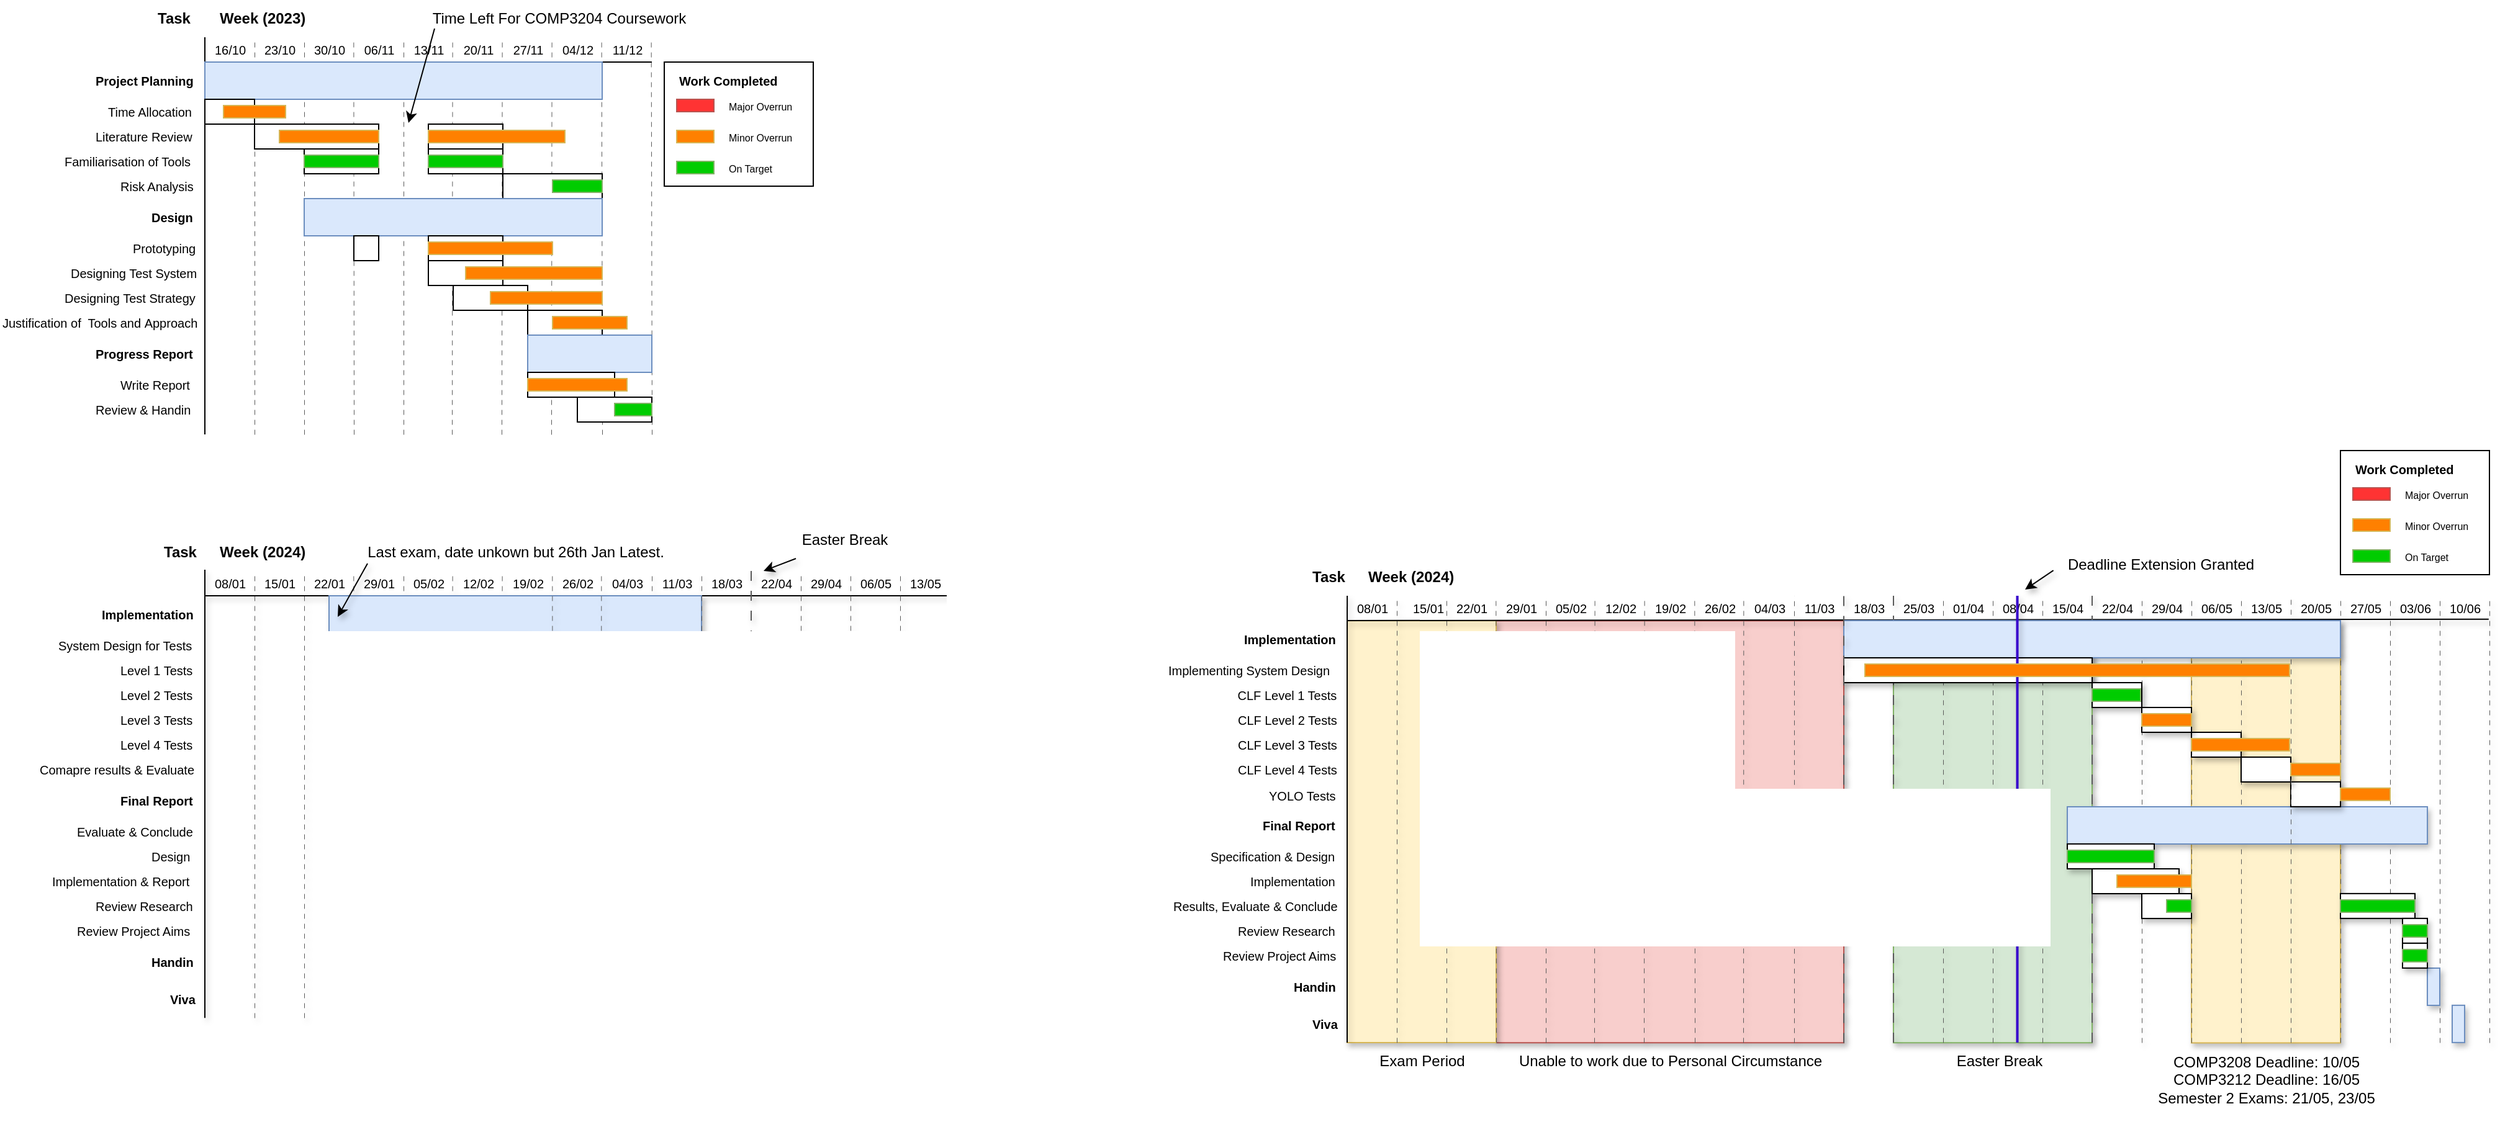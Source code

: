 <mxfile version="24.4.13" type="device">
  <diagram name="Page-1" id="HOEwcNpTzvut5RnjV_mv">
    <mxGraphModel dx="1185" dy="683" grid="0" gridSize="10" guides="1" tooltips="1" connect="1" arrows="1" fold="1" page="1" pageScale="3" pageWidth="827" pageHeight="1169" math="0" shadow="0">
      <root>
        <mxCell id="0" />
        <mxCell id="1" parent="0" />
        <mxCell id="XczhMHpNAEnqqgj0WqHP-147" value="" style="rounded=0;whiteSpace=wrap;html=1;fillColor=#fff2cc;strokeColor=#d6b656;shadow=1;" parent="1" vertex="1">
          <mxGeometry x="1800" y="570.18" width="120" height="340.06" as="geometry" />
        </mxCell>
        <mxCell id="XczhMHpNAEnqqgj0WqHP-117" value="" style="rounded=0;whiteSpace=wrap;html=1;fillColor=#d5e8d4;strokeColor=#82b366;shadow=1;" parent="1" vertex="1">
          <mxGeometry x="1560" y="570.06" width="160" height="340.06" as="geometry" />
        </mxCell>
        <mxCell id="XczhMHpNAEnqqgj0WqHP-115" value="" style="rounded=0;whiteSpace=wrap;html=1;fillColor=#f8cecc;strokeColor=#b85450;shadow=1;" parent="1" vertex="1">
          <mxGeometry x="1240" y="570.18" width="280" height="339.94" as="geometry" />
        </mxCell>
        <mxCell id="XczhMHpNAEnqqgj0WqHP-114" value="" style="rounded=0;whiteSpace=wrap;html=1;fillColor=#fff2cc;strokeColor=#d6b656;shadow=1;" parent="1" vertex="1">
          <mxGeometry x="1120" y="570.06" width="120" height="339.94" as="geometry" />
        </mxCell>
        <mxCell id="8pWqfnIADPwaS1QSFsII-1" value="" style="endArrow=none;html=1;rounded=0;" parent="1" edge="1">
          <mxGeometry width="50" height="50" relative="1" as="geometry">
            <mxPoint x="200" y="420" as="sourcePoint" />
            <mxPoint x="200" y="100" as="targetPoint" />
          </mxGeometry>
        </mxCell>
        <mxCell id="8pWqfnIADPwaS1QSFsII-2" value="" style="endArrow=none;html=1;rounded=0;strokeWidth=0.5;dashed=1;dashPattern=8 8;strokeColor=#595959;" parent="1" edge="1">
          <mxGeometry width="50" height="50" relative="1" as="geometry">
            <mxPoint x="240" y="420" as="sourcePoint" />
            <mxPoint x="240" y="100" as="targetPoint" />
          </mxGeometry>
        </mxCell>
        <mxCell id="8pWqfnIADPwaS1QSFsII-3" value="" style="endArrow=none;html=1;rounded=0;strokeWidth=0.5;dashed=1;dashPattern=8 8;strokeColor=#595959;" parent="1" edge="1">
          <mxGeometry width="50" height="50" relative="1" as="geometry">
            <mxPoint x="399" y="420" as="sourcePoint" />
            <mxPoint x="399.31" y="100" as="targetPoint" />
          </mxGeometry>
        </mxCell>
        <mxCell id="8pWqfnIADPwaS1QSFsII-4" value="" style="endArrow=none;html=1;rounded=0;strokeWidth=0.5;dashed=1;dashPattern=8 8;strokeColor=#595959;" parent="1" edge="1">
          <mxGeometry width="50" height="50" relative="1" as="geometry">
            <mxPoint x="320" y="420" as="sourcePoint" />
            <mxPoint x="319.66" y="100" as="targetPoint" />
          </mxGeometry>
        </mxCell>
        <mxCell id="8pWqfnIADPwaS1QSFsII-5" value="" style="endArrow=none;html=1;rounded=0;strokeWidth=0.5;dashed=1;dashPattern=8 8;strokeColor=#595959;" parent="1" edge="1">
          <mxGeometry width="50" height="50" relative="1" as="geometry">
            <mxPoint x="360" y="420" as="sourcePoint" />
            <mxPoint x="360" y="100" as="targetPoint" />
          </mxGeometry>
        </mxCell>
        <mxCell id="8pWqfnIADPwaS1QSFsII-6" value="" style="endArrow=none;html=1;rounded=0;strokeWidth=0.5;dashed=1;dashPattern=8 8;strokeColor=#595959;" parent="1" edge="1">
          <mxGeometry width="50" height="50" relative="1" as="geometry">
            <mxPoint x="280" y="420" as="sourcePoint" />
            <mxPoint x="280" y="100" as="targetPoint" />
          </mxGeometry>
        </mxCell>
        <mxCell id="8pWqfnIADPwaS1QSFsII-7" value="" style="endArrow=none;html=1;rounded=0;strokeWidth=0.5;dashed=1;dashPattern=8 8;strokeColor=#595959;" parent="1" edge="1">
          <mxGeometry width="50" height="50" relative="1" as="geometry">
            <mxPoint x="439" y="420" as="sourcePoint" />
            <mxPoint x="439.31" y="100" as="targetPoint" />
          </mxGeometry>
        </mxCell>
        <mxCell id="8pWqfnIADPwaS1QSFsII-8" value="" style="endArrow=none;html=1;rounded=0;strokeWidth=0.5;dashed=1;dashPattern=8 8;strokeColor=#595959;" parent="1" edge="1">
          <mxGeometry width="50" height="50" relative="1" as="geometry">
            <mxPoint x="479" y="420" as="sourcePoint" />
            <mxPoint x="479.31" y="100" as="targetPoint" />
          </mxGeometry>
        </mxCell>
        <mxCell id="8pWqfnIADPwaS1QSFsII-9" value="" style="endArrow=none;html=1;rounded=0;strokeWidth=0.5;dashed=1;dashPattern=8 8;strokeColor=#595959;" parent="1" edge="1">
          <mxGeometry width="50" height="50" relative="1" as="geometry">
            <mxPoint x="520" y="420" as="sourcePoint" />
            <mxPoint x="519.31" y="100" as="targetPoint" />
          </mxGeometry>
        </mxCell>
        <mxCell id="8pWqfnIADPwaS1QSFsII-10" value="&lt;p style=&quot;line-height: 100%;&quot;&gt;&lt;font style=&quot;font-size: 10px;&quot;&gt;Time Allocation&lt;/font&gt;&lt;/p&gt;" style="text;html=1;align=left;verticalAlign=middle;resizable=0;points=[];autosize=1;strokeColor=none;fillColor=none;fontSize=10;rounded=0;" parent="1" vertex="1">
          <mxGeometry x="120" y="140" width="90" height="40" as="geometry" />
        </mxCell>
        <mxCell id="8pWqfnIADPwaS1QSFsII-11" value="" style="endArrow=none;html=1;rounded=0;strokeWidth=1;endSize=6;jumpSize=6;" parent="1" edge="1">
          <mxGeometry width="50" height="50" relative="1" as="geometry">
            <mxPoint x="560" y="120" as="sourcePoint" />
            <mxPoint x="200" y="120" as="targetPoint" />
          </mxGeometry>
        </mxCell>
        <mxCell id="8pWqfnIADPwaS1QSFsII-12" value="Week (2023)" style="text;html=1;align=left;verticalAlign=middle;resizable=0;points=[];autosize=1;strokeColor=none;fillColor=none;fontStyle=1;rounded=0;" parent="1" vertex="1">
          <mxGeometry x="210" y="70" width="90" height="30" as="geometry" />
        </mxCell>
        <mxCell id="8pWqfnIADPwaS1QSFsII-13" value="Task" style="text;html=1;align=left;verticalAlign=middle;resizable=0;points=[];autosize=1;strokeColor=none;fillColor=none;fontStyle=1;rounded=0;" parent="1" vertex="1">
          <mxGeometry x="160" y="70" width="50" height="30" as="geometry" />
        </mxCell>
        <mxCell id="8pWqfnIADPwaS1QSFsII-14" value="&lt;font style=&quot;font-size: 10px;&quot;&gt;16/10&lt;/font&gt;" style="text;html=1;align=center;verticalAlign=middle;resizable=0;points=[];autosize=1;strokeColor=none;fillColor=none;spacing=0;rounded=0;" parent="1" vertex="1">
          <mxGeometry x="200" y="100" width="40" height="20" as="geometry" />
        </mxCell>
        <mxCell id="8pWqfnIADPwaS1QSFsII-15" value="" style="rounded=0;whiteSpace=wrap;html=1;fillColor=#dae8fc;strokeColor=#6c8ebf;" parent="1" vertex="1">
          <mxGeometry x="200" y="120" width="320" height="30" as="geometry" />
        </mxCell>
        <mxCell id="8pWqfnIADPwaS1QSFsII-18" value="Project Planning" style="text;html=1;align=left;verticalAlign=middle;resizable=0;points=[];autosize=1;strokeColor=none;fillColor=none;fontSize=10;fontStyle=1;rounded=0;" parent="1" vertex="1">
          <mxGeometry x="110" y="120" width="100" height="30" as="geometry" />
        </mxCell>
        <mxCell id="8pWqfnIADPwaS1QSFsII-19" value="&lt;p style=&quot;line-height: 100%;&quot;&gt;&lt;font style=&quot;font-size: 10px;&quot;&gt;Literature Review&lt;/font&gt;&lt;/p&gt;" style="text;html=1;align=left;verticalAlign=middle;resizable=0;points=[];autosize=1;strokeColor=none;fillColor=none;fontSize=10;rounded=0;" parent="1" vertex="1">
          <mxGeometry x="110" y="160" width="100" height="40" as="geometry" />
        </mxCell>
        <mxCell id="8pWqfnIADPwaS1QSFsII-20" value="&lt;p style=&quot;line-height: 100%;&quot;&gt;&lt;font style=&quot;font-size: 10px;&quot;&gt;Familiarisation of Tools&lt;/font&gt;&lt;/p&gt;" style="text;html=1;align=left;verticalAlign=middle;resizable=0;points=[];autosize=1;strokeColor=none;fillColor=none;fontSize=10;rounded=0;" parent="1" vertex="1">
          <mxGeometry x="85" y="180" width="130" height="40" as="geometry" />
        </mxCell>
        <mxCell id="8pWqfnIADPwaS1QSFsII-22" value="Design" style="text;html=1;align=left;verticalAlign=middle;resizable=0;points=[];autosize=1;strokeColor=none;fillColor=none;fontSize=10;fontStyle=1;rounded=0;" parent="1" vertex="1">
          <mxGeometry x="155" y="230" width="60" height="30" as="geometry" />
        </mxCell>
        <mxCell id="8pWqfnIADPwaS1QSFsII-24" value="&lt;p style=&quot;line-height: 100%;&quot;&gt;Prototyping&lt;/p&gt;" style="text;html=1;align=left;verticalAlign=middle;resizable=0;points=[];autosize=1;strokeColor=none;fillColor=none;fontSize=10;rounded=0;" parent="1" vertex="1">
          <mxGeometry x="140" y="250" width="70" height="40" as="geometry" />
        </mxCell>
        <mxCell id="8pWqfnIADPwaS1QSFsII-26" value="&lt;p style=&quot;line-height: 100%;&quot;&gt;Designing Test System&lt;/p&gt;" style="text;html=1;align=left;verticalAlign=middle;resizable=0;points=[];autosize=1;strokeColor=none;fillColor=none;fontSize=10;rounded=0;" parent="1" vertex="1">
          <mxGeometry x="90" y="270" width="130" height="40" as="geometry" />
        </mxCell>
        <mxCell id="8pWqfnIADPwaS1QSFsII-28" value="&lt;p style=&quot;line-height: 100%;&quot;&gt;Justification of&amp;nbsp; Tools and&amp;nbsp;&lt;span style=&quot;background-color: initial;&quot;&gt;Approach&lt;/span&gt;&lt;/p&gt;" style="text;html=1;align=left;verticalAlign=middle;resizable=0;points=[];autosize=1;strokeColor=none;fillColor=none;fontSize=10;rounded=0;" parent="1" vertex="1">
          <mxGeometry x="35" y="310" width="180" height="40" as="geometry" />
        </mxCell>
        <mxCell id="8pWqfnIADPwaS1QSFsII-29" value="&lt;p style=&quot;line-height: 100%;&quot;&gt;Designing Test Strategy&lt;/p&gt;" style="text;html=1;align=left;verticalAlign=middle;resizable=0;points=[];autosize=1;strokeColor=none;fillColor=none;fontSize=10;rounded=0;" parent="1" vertex="1">
          <mxGeometry x="85" y="290" width="130" height="40" as="geometry" />
        </mxCell>
        <mxCell id="8pWqfnIADPwaS1QSFsII-32" value="Progress Report" style="text;html=1;align=left;verticalAlign=middle;resizable=0;points=[];autosize=1;strokeColor=none;fillColor=none;fontSize=10;fontStyle=1;rounded=0;" parent="1" vertex="1">
          <mxGeometry x="110" y="340" width="100" height="30" as="geometry" />
        </mxCell>
        <mxCell id="8pWqfnIADPwaS1QSFsII-34" value="&lt;p style=&quot;line-height: 100%;&quot;&gt;Write Report&lt;/p&gt;" style="text;html=1;align=left;verticalAlign=middle;resizable=0;points=[];autosize=1;strokeColor=none;fillColor=none;fontSize=10;rounded=0;" parent="1" vertex="1">
          <mxGeometry x="130" y="360" width="80" height="40" as="geometry" />
        </mxCell>
        <mxCell id="8pWqfnIADPwaS1QSFsII-35" value="&lt;p style=&quot;line-height: 100%;&quot;&gt;Review &amp;amp; Handin&lt;/p&gt;" style="text;html=1;align=left;verticalAlign=middle;resizable=0;points=[];autosize=1;strokeColor=none;fillColor=none;fontSize=10;rounded=0;" parent="1" vertex="1">
          <mxGeometry x="110" y="380" width="100" height="40" as="geometry" />
        </mxCell>
        <mxCell id="8pWqfnIADPwaS1QSFsII-38" value="&lt;font style=&quot;font-size: 10px;&quot;&gt;11/12&lt;/font&gt;" style="text;html=1;align=center;verticalAlign=middle;resizable=0;points=[];autosize=1;strokeColor=none;fillColor=none;spacing=0;rounded=0;" parent="1" vertex="1">
          <mxGeometry x="520" y="100" width="40" height="20" as="geometry" />
        </mxCell>
        <mxCell id="8pWqfnIADPwaS1QSFsII-39" value="&lt;font style=&quot;font-size: 10px;&quot;&gt;23/10&lt;/font&gt;" style="text;html=1;align=center;verticalAlign=middle;resizable=0;points=[];autosize=1;strokeColor=none;fillColor=none;spacing=0;rounded=0;" parent="1" vertex="1">
          <mxGeometry x="240" y="100" width="40" height="20" as="geometry" />
        </mxCell>
        <mxCell id="8pWqfnIADPwaS1QSFsII-40" value="&lt;font style=&quot;font-size: 10px;&quot;&gt;30/10&lt;/font&gt;" style="text;html=1;align=center;verticalAlign=middle;resizable=0;points=[];autosize=1;strokeColor=none;fillColor=none;spacing=0;rounded=0;" parent="1" vertex="1">
          <mxGeometry x="280" y="100" width="40" height="20" as="geometry" />
        </mxCell>
        <mxCell id="8pWqfnIADPwaS1QSFsII-41" value="&lt;span style=&quot;font-size: 10px;&quot;&gt;06/11&lt;/span&gt;" style="text;html=1;align=center;verticalAlign=middle;resizable=0;points=[];autosize=1;strokeColor=none;fillColor=none;spacing=0;rounded=0;" parent="1" vertex="1">
          <mxGeometry x="320" y="100" width="40" height="20" as="geometry" />
        </mxCell>
        <mxCell id="8pWqfnIADPwaS1QSFsII-42" value="&lt;font style=&quot;font-size: 10px;&quot;&gt;13/11&lt;/font&gt;" style="text;html=1;align=center;verticalAlign=middle;resizable=0;points=[];autosize=1;strokeColor=none;fillColor=none;spacing=0;rounded=0;" parent="1" vertex="1">
          <mxGeometry x="360" y="100" width="40" height="20" as="geometry" />
        </mxCell>
        <mxCell id="8pWqfnIADPwaS1QSFsII-43" value="&lt;font style=&quot;font-size: 10px;&quot;&gt;20/11&lt;/font&gt;" style="text;html=1;align=center;verticalAlign=middle;resizable=0;points=[];autosize=1;strokeColor=none;fillColor=none;spacing=0;rounded=0;" parent="1" vertex="1">
          <mxGeometry x="400" y="100" width="40" height="20" as="geometry" />
        </mxCell>
        <mxCell id="8pWqfnIADPwaS1QSFsII-44" value="&lt;font style=&quot;font-size: 10px;&quot;&gt;27/11&lt;/font&gt;" style="text;html=1;align=center;verticalAlign=middle;resizable=0;points=[];autosize=1;strokeColor=none;fillColor=none;spacing=0;rounded=0;" parent="1" vertex="1">
          <mxGeometry x="440" y="100" width="40" height="20" as="geometry" />
        </mxCell>
        <mxCell id="8pWqfnIADPwaS1QSFsII-45" value="&lt;font style=&quot;font-size: 10px;&quot;&gt;04/12&lt;/font&gt;" style="text;html=1;align=center;verticalAlign=middle;resizable=0;points=[];autosize=1;strokeColor=none;fillColor=none;spacing=0;rounded=0;" parent="1" vertex="1">
          <mxGeometry x="480" y="100" width="40" height="20" as="geometry" />
        </mxCell>
        <mxCell id="8pWqfnIADPwaS1QSFsII-46" value="" style="endArrow=none;html=1;rounded=0;exitX=0.75;exitY=1.004;exitDx=0;exitDy=0;exitPerimeter=0;shadow=1;" parent="1" source="8pWqfnIADPwaS1QSFsII-88" edge="1">
          <mxGeometry width="50" height="50" relative="1" as="geometry">
            <mxPoint x="200" y="919" as="sourcePoint" />
            <mxPoint x="200" y="529" as="targetPoint" />
          </mxGeometry>
        </mxCell>
        <mxCell id="8pWqfnIADPwaS1QSFsII-47" value="" style="endArrow=none;html=1;rounded=0;strokeWidth=0.5;dashed=1;dashPattern=8 8;strokeColor=#595959;shadow=1;" parent="1" edge="1">
          <mxGeometry width="50" height="50" relative="1" as="geometry">
            <mxPoint x="240" y="890" as="sourcePoint" />
            <mxPoint x="240" y="530" as="targetPoint" />
          </mxGeometry>
        </mxCell>
        <mxCell id="8pWqfnIADPwaS1QSFsII-48" value="" style="endArrow=none;html=1;rounded=0;strokeWidth=0.5;dashed=1;dashPattern=8 8;strokeColor=#595959;shadow=1;" parent="1" edge="1">
          <mxGeometry width="50" height="50" relative="1" as="geometry">
            <mxPoint x="399" y="890" as="sourcePoint" />
            <mxPoint x="399.31" y="530" as="targetPoint" />
          </mxGeometry>
        </mxCell>
        <mxCell id="8pWqfnIADPwaS1QSFsII-49" value="" style="endArrow=none;html=1;rounded=0;strokeWidth=0.5;dashed=1;dashPattern=8 8;strokeColor=#595959;shadow=1;" parent="1" edge="1">
          <mxGeometry width="50" height="50" relative="1" as="geometry">
            <mxPoint x="320" y="890" as="sourcePoint" />
            <mxPoint x="319.66" y="530" as="targetPoint" />
          </mxGeometry>
        </mxCell>
        <mxCell id="8pWqfnIADPwaS1QSFsII-50" value="" style="endArrow=none;html=1;rounded=0;strokeWidth=0.5;dashed=1;dashPattern=8 8;strokeColor=#595959;shadow=1;" parent="1" edge="1">
          <mxGeometry width="50" height="50" relative="1" as="geometry">
            <mxPoint x="360" y="890" as="sourcePoint" />
            <mxPoint x="360" y="530" as="targetPoint" />
          </mxGeometry>
        </mxCell>
        <mxCell id="8pWqfnIADPwaS1QSFsII-51" value="" style="endArrow=none;html=1;rounded=0;strokeWidth=0.5;dashed=1;dashPattern=8 8;strokeColor=#595959;shadow=1;" parent="1" edge="1">
          <mxGeometry width="50" height="50" relative="1" as="geometry">
            <mxPoint x="280" y="890" as="sourcePoint" />
            <mxPoint x="280" y="530" as="targetPoint" />
          </mxGeometry>
        </mxCell>
        <mxCell id="8pWqfnIADPwaS1QSFsII-52" value="" style="endArrow=none;html=1;rounded=0;strokeWidth=0.5;dashed=1;dashPattern=8 8;strokeColor=#595959;shadow=1;" parent="1" edge="1">
          <mxGeometry width="50" height="50" relative="1" as="geometry">
            <mxPoint x="439" y="890" as="sourcePoint" />
            <mxPoint x="439.31" y="530" as="targetPoint" />
          </mxGeometry>
        </mxCell>
        <mxCell id="8pWqfnIADPwaS1QSFsII-55" value="" style="endArrow=none;html=1;rounded=0;strokeWidth=0.5;dashed=1;dashPattern=8 8;strokeColor=#595959;shadow=1;" parent="1" edge="1">
          <mxGeometry width="50" height="50" relative="1" as="geometry">
            <mxPoint x="560" y="890" as="sourcePoint" />
            <mxPoint x="560" y="530" as="targetPoint" />
          </mxGeometry>
        </mxCell>
        <mxCell id="8pWqfnIADPwaS1QSFsII-56" value="&lt;p style=&quot;line-height: 100%;&quot;&gt;System Design for Tests&lt;/p&gt;" style="text;html=1;align=left;verticalAlign=middle;resizable=0;points=[];autosize=1;strokeColor=none;fillColor=none;fontSize=10;rounded=0;shadow=1;" parent="1" vertex="1">
          <mxGeometry x="80" y="570" width="130" height="40" as="geometry" />
        </mxCell>
        <mxCell id="8pWqfnIADPwaS1QSFsII-57" value="" style="endArrow=none;html=1;rounded=0;strokeWidth=1;endSize=6;jumpSize=6;shadow=1;" parent="1" edge="1">
          <mxGeometry width="50" height="50" relative="1" as="geometry">
            <mxPoint x="800" y="550" as="sourcePoint" />
            <mxPoint x="200" y="550" as="targetPoint" />
          </mxGeometry>
        </mxCell>
        <mxCell id="8pWqfnIADPwaS1QSFsII-58" value="Week (2024)" style="text;html=1;align=left;verticalAlign=middle;resizable=0;points=[];autosize=1;strokeColor=none;fillColor=none;fontStyle=1;rounded=0;shadow=1;" parent="1" vertex="1">
          <mxGeometry x="210" y="500" width="90" height="30" as="geometry" />
        </mxCell>
        <mxCell id="8pWqfnIADPwaS1QSFsII-59" value="Task" style="text;html=1;align=left;verticalAlign=middle;resizable=0;points=[];autosize=1;strokeColor=none;fillColor=none;fontStyle=1;rounded=0;shadow=1;" parent="1" vertex="1">
          <mxGeometry x="165" y="500" width="50" height="30" as="geometry" />
        </mxCell>
        <mxCell id="8pWqfnIADPwaS1QSFsII-60" value="&lt;span style=&quot;font-size: 10px;&quot;&gt;08/01&lt;/span&gt;" style="text;html=1;align=center;verticalAlign=middle;resizable=0;points=[];autosize=1;strokeColor=none;fillColor=none;spacing=0;rounded=0;shadow=1;" parent="1" vertex="1">
          <mxGeometry x="200" y="530" width="40" height="20" as="geometry" />
        </mxCell>
        <mxCell id="8pWqfnIADPwaS1QSFsII-61" value="" style="rounded=0;whiteSpace=wrap;html=1;fillColor=#dae8fc;strokeColor=#6c8ebf;shadow=1;" parent="1" vertex="1">
          <mxGeometry x="300" y="550" width="300" height="30" as="geometry" />
        </mxCell>
        <mxCell id="8pWqfnIADPwaS1QSFsII-64" value="Implementation" style="text;html=1;align=left;verticalAlign=middle;resizable=0;points=[];autosize=1;strokeColor=none;fillColor=none;fontSize=10;fontStyle=1;rounded=0;shadow=1;" parent="1" vertex="1">
          <mxGeometry x="115" y="550" width="100" height="30" as="geometry" />
        </mxCell>
        <mxCell id="8pWqfnIADPwaS1QSFsII-65" value="&lt;p style=&quot;line-height: 100%;&quot;&gt;&lt;font style=&quot;font-size: 10px;&quot;&gt;Level 1 Tests&lt;/font&gt;&lt;/p&gt;" style="text;html=1;align=left;verticalAlign=middle;resizable=0;points=[];autosize=1;strokeColor=none;fillColor=none;fontSize=10;rounded=0;shadow=1;" parent="1" vertex="1">
          <mxGeometry x="130" y="590" width="80" height="40" as="geometry" />
        </mxCell>
        <mxCell id="8pWqfnIADPwaS1QSFsII-66" value="&lt;p style=&quot;line-height: 100%;&quot;&gt;Level 2 Tests&lt;br&gt;&lt;/p&gt;" style="text;html=1;align=left;verticalAlign=middle;resizable=0;points=[];autosize=1;strokeColor=none;fillColor=none;fontSize=10;rounded=0;shadow=1;" parent="1" vertex="1">
          <mxGeometry x="130" y="610" width="80" height="40" as="geometry" />
        </mxCell>
        <mxCell id="8pWqfnIADPwaS1QSFsII-68" value="Final Report" style="text;html=1;align=left;verticalAlign=middle;resizable=0;points=[];autosize=1;strokeColor=none;fillColor=none;fontSize=10;fontStyle=1;rounded=0;shadow=1;" parent="1" vertex="1">
          <mxGeometry x="130" y="700" width="80" height="30" as="geometry" />
        </mxCell>
        <mxCell id="8pWqfnIADPwaS1QSFsII-70" value="&lt;p style=&quot;line-height: 100%;&quot;&gt;Design&lt;/p&gt;" style="text;html=1;align=left;verticalAlign=middle;resizable=0;points=[];autosize=1;strokeColor=none;fillColor=none;fontSize=10;rounded=0;shadow=1;" parent="1" vertex="1">
          <mxGeometry x="155" y="740" width="50" height="40" as="geometry" />
        </mxCell>
        <mxCell id="8pWqfnIADPwaS1QSFsII-72" value="&lt;p style=&quot;line-height: 100%;&quot;&gt;Implementation &amp;amp; Report&lt;/p&gt;" style="text;html=1;align=left;verticalAlign=middle;resizable=0;points=[];autosize=1;strokeColor=none;fillColor=none;fontSize=10;rounded=0;shadow=1;" parent="1" vertex="1">
          <mxGeometry x="75" y="760" width="130" height="40" as="geometry" />
        </mxCell>
        <mxCell id="8pWqfnIADPwaS1QSFsII-73" value="&lt;p style=&quot;line-height: 100%;&quot;&gt;Review Project Aims&lt;/p&gt;" style="text;html=1;align=left;verticalAlign=middle;resizable=0;points=[];autosize=1;strokeColor=none;fillColor=none;fontSize=10;rounded=0;shadow=1;" parent="1" vertex="1">
          <mxGeometry x="95" y="800" width="110" height="40" as="geometry" />
        </mxCell>
        <mxCell id="8pWqfnIADPwaS1QSFsII-74" value="&lt;p style=&quot;line-height: 100%;&quot;&gt;Evaluate &amp;amp; Conclude&lt;/p&gt;" style="text;html=1;align=left;verticalAlign=middle;resizable=0;points=[];autosize=1;strokeColor=none;fillColor=none;fontSize=10;rounded=0;shadow=1;" parent="1" vertex="1">
          <mxGeometry x="95" y="720" width="120" height="40" as="geometry" />
        </mxCell>
        <mxCell id="8pWqfnIADPwaS1QSFsII-77" value="Handin" style="text;html=1;align=left;verticalAlign=middle;resizable=0;points=[];autosize=1;strokeColor=none;fillColor=none;fontSize=10;fontStyle=1;rounded=0;shadow=1;" parent="1" vertex="1">
          <mxGeometry x="155" y="830" width="60" height="30" as="geometry" />
        </mxCell>
        <mxCell id="8pWqfnIADPwaS1QSFsII-80" value="&lt;font style=&quot;font-size: 10px;&quot;&gt;04/03&lt;/font&gt;" style="text;html=1;align=center;verticalAlign=middle;resizable=0;points=[];autosize=1;strokeColor=none;fillColor=none;spacing=0;rounded=0;shadow=1;" parent="1" vertex="1">
          <mxGeometry x="520" y="530" width="40" height="20" as="geometry" />
        </mxCell>
        <mxCell id="8pWqfnIADPwaS1QSFsII-81" value="&lt;font style=&quot;font-size: 10px;&quot;&gt;15/01&lt;/font&gt;" style="text;html=1;align=center;verticalAlign=middle;resizable=0;points=[];autosize=1;strokeColor=none;fillColor=none;spacing=0;rounded=0;shadow=1;" parent="1" vertex="1">
          <mxGeometry x="240" y="530" width="40" height="20" as="geometry" />
        </mxCell>
        <mxCell id="8pWqfnIADPwaS1QSFsII-82" value="&lt;font style=&quot;font-size: 10px;&quot;&gt;22/01&lt;/font&gt;" style="text;html=1;align=center;verticalAlign=middle;resizable=0;points=[];autosize=1;strokeColor=none;fillColor=none;spacing=0;rounded=0;shadow=1;" parent="1" vertex="1">
          <mxGeometry x="280" y="530" width="40" height="20" as="geometry" />
        </mxCell>
        <mxCell id="8pWqfnIADPwaS1QSFsII-83" value="&lt;span style=&quot;font-size: 10px;&quot;&gt;29/01&lt;/span&gt;" style="text;html=1;align=center;verticalAlign=middle;resizable=0;points=[];autosize=1;strokeColor=none;fillColor=none;spacing=0;rounded=0;shadow=1;" parent="1" vertex="1">
          <mxGeometry x="320" y="530" width="40" height="20" as="geometry" />
        </mxCell>
        <mxCell id="8pWqfnIADPwaS1QSFsII-84" value="&lt;font style=&quot;font-size: 10px;&quot;&gt;05/02&lt;/font&gt;" style="text;html=1;align=center;verticalAlign=middle;resizable=0;points=[];autosize=1;strokeColor=none;fillColor=none;spacing=0;rounded=0;shadow=1;" parent="1" vertex="1">
          <mxGeometry x="360" y="530" width="40" height="20" as="geometry" />
        </mxCell>
        <mxCell id="8pWqfnIADPwaS1QSFsII-85" value="&lt;font style=&quot;font-size: 10px;&quot;&gt;12/02&lt;/font&gt;" style="text;html=1;align=center;verticalAlign=middle;resizable=0;points=[];autosize=1;strokeColor=none;fillColor=none;spacing=0;rounded=0;shadow=1;" parent="1" vertex="1">
          <mxGeometry x="400" y="530" width="40" height="20" as="geometry" />
        </mxCell>
        <mxCell id="8pWqfnIADPwaS1QSFsII-86" value="&lt;font style=&quot;font-size: 10px;&quot;&gt;19/02&lt;/font&gt;" style="text;html=1;align=center;verticalAlign=middle;resizable=0;points=[];autosize=1;strokeColor=none;fillColor=none;spacing=0;rounded=0;shadow=1;" parent="1" vertex="1">
          <mxGeometry x="440" y="530" width="40" height="20" as="geometry" />
        </mxCell>
        <mxCell id="8pWqfnIADPwaS1QSFsII-87" value="&lt;font style=&quot;font-size: 10px;&quot;&gt;26/02&lt;/font&gt;" style="text;html=1;align=center;verticalAlign=middle;resizable=0;points=[];autosize=1;strokeColor=none;fillColor=none;spacing=0;rounded=0;shadow=1;" parent="1" vertex="1">
          <mxGeometry x="480" y="530" width="40" height="20" as="geometry" />
        </mxCell>
        <mxCell id="8pWqfnIADPwaS1QSFsII-88" value="Viva" style="text;html=1;align=left;verticalAlign=middle;resizable=0;points=[];autosize=1;strokeColor=none;fillColor=none;fontSize=10;fontStyle=1;rounded=0;shadow=1;" parent="1" vertex="1">
          <mxGeometry x="170" y="860" width="40" height="30" as="geometry" />
        </mxCell>
        <mxCell id="8pWqfnIADPwaS1QSFsII-89" value="&lt;p style=&quot;line-height: 100%;&quot;&gt;Review Research&lt;/p&gt;" style="text;html=1;align=left;verticalAlign=middle;resizable=0;points=[];autosize=1;strokeColor=none;fillColor=none;fontSize=10;rounded=0;shadow=1;" parent="1" vertex="1">
          <mxGeometry x="110" y="780" width="100" height="40" as="geometry" />
        </mxCell>
        <mxCell id="8pWqfnIADPwaS1QSFsII-90" value="&lt;font style=&quot;font-size: 10px;&quot;&gt;11/03&lt;/font&gt;" style="text;html=1;align=center;verticalAlign=middle;resizable=0;points=[];autosize=1;strokeColor=none;fillColor=none;spacing=0;rounded=0;shadow=1;" parent="1" vertex="1">
          <mxGeometry x="560" y="530" width="40" height="20" as="geometry" />
        </mxCell>
        <mxCell id="8pWqfnIADPwaS1QSFsII-91" value="&lt;font style=&quot;font-size: 10px;&quot;&gt;18/03&lt;/font&gt;" style="text;html=1;align=center;verticalAlign=middle;resizable=0;points=[];autosize=1;strokeColor=none;fillColor=none;spacing=0;rounded=0;shadow=1;" parent="1" vertex="1">
          <mxGeometry x="600" y="530" width="40" height="20" as="geometry" />
        </mxCell>
        <mxCell id="8pWqfnIADPwaS1QSFsII-92" value="&lt;font style=&quot;font-size: 10px;&quot;&gt;22/04&lt;/font&gt;" style="text;html=1;align=center;verticalAlign=middle;resizable=0;points=[];autosize=1;strokeColor=none;fillColor=none;spacing=0;rounded=0;shadow=1;" parent="1" vertex="1">
          <mxGeometry x="640" y="530" width="40" height="20" as="geometry" />
        </mxCell>
        <mxCell id="8pWqfnIADPwaS1QSFsII-93" value="&lt;font style=&quot;font-size: 10px;&quot;&gt;06/05&lt;/font&gt;" style="text;html=1;align=center;verticalAlign=middle;resizable=0;points=[];autosize=1;strokeColor=none;fillColor=none;spacing=0;rounded=0;shadow=1;" parent="1" vertex="1">
          <mxGeometry x="720" y="530" width="40" height="20" as="geometry" />
        </mxCell>
        <mxCell id="8pWqfnIADPwaS1QSFsII-94" value="&lt;font style=&quot;font-size: 10px;&quot;&gt;29/04&lt;/font&gt;" style="text;html=1;align=center;verticalAlign=middle;resizable=0;points=[];autosize=1;strokeColor=none;fillColor=none;spacing=0;rounded=0;shadow=1;" parent="1" vertex="1">
          <mxGeometry x="680" y="530" width="40" height="20" as="geometry" />
        </mxCell>
        <mxCell id="8pWqfnIADPwaS1QSFsII-95" value="&lt;font style=&quot;font-size: 10px;&quot;&gt;13/05&lt;/font&gt;" style="text;html=1;align=center;verticalAlign=middle;resizable=0;points=[];autosize=1;strokeColor=none;fillColor=none;spacing=0;rounded=0;shadow=1;" parent="1" vertex="1">
          <mxGeometry x="760" y="530" width="40" height="20" as="geometry" />
        </mxCell>
        <mxCell id="8pWqfnIADPwaS1QSFsII-96" value="" style="endArrow=none;html=1;rounded=0;strokeWidth=0.5;dashed=1;dashPattern=8 8;strokeColor=#595959;shadow=1;" parent="1" edge="1">
          <mxGeometry width="50" height="50" relative="1" as="geometry">
            <mxPoint x="600" y="890" as="sourcePoint" />
            <mxPoint x="600" y="530" as="targetPoint" />
          </mxGeometry>
        </mxCell>
        <mxCell id="8pWqfnIADPwaS1QSFsII-97" value="" style="endArrow=none;html=1;rounded=0;strokeWidth=1;dashed=1;dashPattern=8 8;strokeColor=#595959;shadow=1;" parent="1" edge="1">
          <mxGeometry width="50" height="50" relative="1" as="geometry">
            <mxPoint x="640" y="890" as="sourcePoint" />
            <mxPoint x="640" y="530" as="targetPoint" />
          </mxGeometry>
        </mxCell>
        <mxCell id="8pWqfnIADPwaS1QSFsII-98" value="" style="endArrow=none;html=1;rounded=0;strokeWidth=0.5;dashed=1;dashPattern=8 8;strokeColor=#595959;shadow=1;" parent="1" edge="1">
          <mxGeometry width="50" height="50" relative="1" as="geometry">
            <mxPoint x="680" y="890" as="sourcePoint" />
            <mxPoint x="680" y="530" as="targetPoint" />
          </mxGeometry>
        </mxCell>
        <mxCell id="8pWqfnIADPwaS1QSFsII-99" value="" style="endArrow=none;html=1;rounded=0;strokeWidth=0.5;dashed=1;dashPattern=8 8;strokeColor=#595959;shadow=1;" parent="1" edge="1">
          <mxGeometry width="50" height="50" relative="1" as="geometry">
            <mxPoint x="720" y="890" as="sourcePoint" />
            <mxPoint x="720" y="530" as="targetPoint" />
          </mxGeometry>
        </mxCell>
        <mxCell id="8pWqfnIADPwaS1QSFsII-100" value="" style="endArrow=none;html=1;rounded=0;strokeWidth=0.5;dashed=1;dashPattern=8 8;strokeColor=#595959;shadow=1;" parent="1" edge="1">
          <mxGeometry width="50" height="50" relative="1" as="geometry">
            <mxPoint x="760" y="890" as="sourcePoint" />
            <mxPoint x="760" y="530" as="targetPoint" />
          </mxGeometry>
        </mxCell>
        <mxCell id="8pWqfnIADPwaS1QSFsII-113" value="" style="rounded=0;whiteSpace=wrap;html=1;" parent="1" vertex="1">
          <mxGeometry x="570" y="120" width="120" height="100" as="geometry" />
        </mxCell>
        <mxCell id="8pWqfnIADPwaS1QSFsII-114" value="" style="rounded=0;whiteSpace=wrap;html=1;fillColor=#FF3333;strokeColor=#b85450;" parent="1" vertex="1">
          <mxGeometry x="580" y="150" width="30" height="10" as="geometry" />
        </mxCell>
        <mxCell id="8pWqfnIADPwaS1QSFsII-115" value="" style="rounded=0;whiteSpace=wrap;html=1;fillColor=#00CC00;strokeColor=#82b366;" parent="1" vertex="1">
          <mxGeometry x="580" y="200" width="30" height="10" as="geometry" />
        </mxCell>
        <mxCell id="8pWqfnIADPwaS1QSFsII-116" value="" style="rounded=0;whiteSpace=wrap;html=1;fillColor=#FF8000;strokeColor=#d6b656;" parent="1" vertex="1">
          <mxGeometry x="580" y="175" width="30" height="10" as="geometry" />
        </mxCell>
        <mxCell id="8pWqfnIADPwaS1QSFsII-117" value="&lt;font style=&quot;font-size: 8px;&quot;&gt;Major Overrun&lt;/font&gt;" style="text;html=1;align=left;verticalAlign=middle;resizable=0;points=[];autosize=1;strokeColor=none;fillColor=none;rounded=0;" parent="1" vertex="1">
          <mxGeometry x="620" y="140" width="70" height="30" as="geometry" />
        </mxCell>
        <mxCell id="8pWqfnIADPwaS1QSFsII-118" value="&lt;font style=&quot;font-size: 8px;&quot;&gt;Minor Overrun&lt;/font&gt;" style="text;html=1;align=left;verticalAlign=middle;resizable=0;points=[];autosize=1;strokeColor=none;fillColor=none;rounded=0;" parent="1" vertex="1">
          <mxGeometry x="620" y="165" width="70" height="30" as="geometry" />
        </mxCell>
        <mxCell id="8pWqfnIADPwaS1QSFsII-119" value="&lt;span style=&quot;font-size: 8px;&quot;&gt;On Target&lt;/span&gt;" style="text;html=1;align=left;verticalAlign=middle;resizable=0;points=[];autosize=1;strokeColor=none;fillColor=none;rounded=0;" parent="1" vertex="1">
          <mxGeometry x="620" y="190" width="60" height="30" as="geometry" />
        </mxCell>
        <mxCell id="8pWqfnIADPwaS1QSFsII-120" value="&lt;b&gt;&lt;font style=&quot;font-size: 10px;&quot;&gt;Work Completed&lt;/font&gt;&lt;/b&gt;" style="text;html=1;align=left;verticalAlign=middle;resizable=0;points=[];autosize=1;strokeColor=none;fillColor=none;rounded=0;" parent="1" vertex="1">
          <mxGeometry x="580" y="120" width="100" height="30" as="geometry" />
        </mxCell>
        <mxCell id="8pWqfnIADPwaS1QSFsII-121" value="&lt;p style=&quot;line-height: 100%;&quot;&gt;&lt;font style=&quot;font-size: 10px;&quot;&gt;Risk Analysis&lt;/font&gt;&lt;/p&gt;" style="text;html=1;align=left;verticalAlign=middle;resizable=0;points=[];autosize=1;strokeColor=none;fillColor=none;fontSize=10;rounded=0;" parent="1" vertex="1">
          <mxGeometry x="130" y="200" width="80" height="40" as="geometry" />
        </mxCell>
        <mxCell id="8pWqfnIADPwaS1QSFsII-122" value="" style="endArrow=none;html=1;rounded=0;strokeWidth=0.5;dashed=1;dashPattern=8 8;strokeColor=#595959;" parent="1" edge="1">
          <mxGeometry width="50" height="50" relative="1" as="geometry">
            <mxPoint x="560" y="420" as="sourcePoint" />
            <mxPoint x="559.31" y="100" as="targetPoint" />
          </mxGeometry>
        </mxCell>
        <mxCell id="8pWqfnIADPwaS1QSFsII-124" value="" style="rounded=0;whiteSpace=wrap;html=1;" parent="1" vertex="1">
          <mxGeometry x="200" y="150" width="40" height="20" as="geometry" />
        </mxCell>
        <mxCell id="8pWqfnIADPwaS1QSFsII-125" value="" style="rounded=0;whiteSpace=wrap;html=1;" parent="1" vertex="1">
          <mxGeometry x="240" y="170" width="100" height="20" as="geometry" />
        </mxCell>
        <mxCell id="8pWqfnIADPwaS1QSFsII-126" value="" style="rounded=0;whiteSpace=wrap;html=1;" parent="1" vertex="1">
          <mxGeometry x="280" y="190" width="60" height="20" as="geometry" />
        </mxCell>
        <mxCell id="8pWqfnIADPwaS1QSFsII-127" value="" style="rounded=0;whiteSpace=wrap;html=1;" parent="1" vertex="1">
          <mxGeometry x="440" y="210" width="80" height="20" as="geometry" />
        </mxCell>
        <mxCell id="8pWqfnIADPwaS1QSFsII-128" value="" style="rounded=0;whiteSpace=wrap;html=1;" parent="1" vertex="1">
          <mxGeometry x="380" y="190" width="60" height="20" as="geometry" />
        </mxCell>
        <mxCell id="8pWqfnIADPwaS1QSFsII-129" value="" style="rounded=0;whiteSpace=wrap;html=1;" parent="1" vertex="1">
          <mxGeometry x="380" y="170" width="60" height="20" as="geometry" />
        </mxCell>
        <mxCell id="8pWqfnIADPwaS1QSFsII-130" value="Time Left For COMP3204 Coursework" style="text;html=1;align=center;verticalAlign=middle;resizable=0;points=[];autosize=1;strokeColor=none;fillColor=none;rounded=0;" parent="1" vertex="1">
          <mxGeometry x="370" y="70" width="230" height="30" as="geometry" />
        </mxCell>
        <mxCell id="8pWqfnIADPwaS1QSFsII-132" value="" style="edgeStyle=none;orthogonalLoop=1;jettySize=auto;html=1;rounded=0;" parent="1" edge="1">
          <mxGeometry width="100" relative="1" as="geometry">
            <mxPoint x="385" y="93" as="sourcePoint" />
            <mxPoint x="364" y="169" as="targetPoint" />
            <Array as="points" />
          </mxGeometry>
        </mxCell>
        <mxCell id="8pWqfnIADPwaS1QSFsII-133" value="" style="rounded=0;whiteSpace=wrap;html=1;fillColor=#dae8fc;strokeColor=#6c8ebf;" parent="1" vertex="1">
          <mxGeometry x="280" y="230" width="240" height="30" as="geometry" />
        </mxCell>
        <mxCell id="8pWqfnIADPwaS1QSFsII-134" value="" style="rounded=0;whiteSpace=wrap;html=1;" parent="1" vertex="1">
          <mxGeometry x="380" y="260" width="60" height="20" as="geometry" />
        </mxCell>
        <mxCell id="8pWqfnIADPwaS1QSFsII-135" value="" style="rounded=0;whiteSpace=wrap;html=1;" parent="1" vertex="1">
          <mxGeometry x="380" y="280" width="60" height="20" as="geometry" />
        </mxCell>
        <mxCell id="8pWqfnIADPwaS1QSFsII-137" value="" style="rounded=0;whiteSpace=wrap;html=1;" parent="1" vertex="1">
          <mxGeometry x="400" y="300" width="60" height="20" as="geometry" />
        </mxCell>
        <mxCell id="8pWqfnIADPwaS1QSFsII-138" value="" style="rounded=0;whiteSpace=wrap;html=1;" parent="1" vertex="1">
          <mxGeometry x="320" y="260" width="20" height="20" as="geometry" />
        </mxCell>
        <mxCell id="8pWqfnIADPwaS1QSFsII-139" value="" style="rounded=0;whiteSpace=wrap;html=1;" parent="1" vertex="1">
          <mxGeometry x="460" y="320" width="60" height="20" as="geometry" />
        </mxCell>
        <mxCell id="8pWqfnIADPwaS1QSFsII-140" value="" style="rounded=0;whiteSpace=wrap;html=1;fillColor=#dae8fc;strokeColor=#6c8ebf;" parent="1" vertex="1">
          <mxGeometry x="460" y="340" width="100" height="30" as="geometry" />
        </mxCell>
        <mxCell id="8pWqfnIADPwaS1QSFsII-141" value="" style="rounded=0;whiteSpace=wrap;html=1;" parent="1" vertex="1">
          <mxGeometry x="460" y="370" width="70" height="20" as="geometry" />
        </mxCell>
        <mxCell id="8pWqfnIADPwaS1QSFsII-142" value="" style="rounded=0;whiteSpace=wrap;html=1;" parent="1" vertex="1">
          <mxGeometry x="500" y="390" width="60" height="20" as="geometry" />
        </mxCell>
        <mxCell id="8pWqfnIADPwaS1QSFsII-144" value="" style="rounded=0;whiteSpace=wrap;html=1;fillColor=#FF8000;strokeColor=#d6b656;" parent="1" vertex="1">
          <mxGeometry x="215" y="155" width="50" height="10" as="geometry" />
        </mxCell>
        <mxCell id="8pWqfnIADPwaS1QSFsII-145" value="" style="rounded=0;whiteSpace=wrap;html=1;fillColor=#FF8000;strokeColor=#d6b656;" parent="1" vertex="1">
          <mxGeometry x="260" y="175" width="80" height="10" as="geometry" />
        </mxCell>
        <mxCell id="8pWqfnIADPwaS1QSFsII-146" value="" style="rounded=0;whiteSpace=wrap;html=1;fillColor=#FF8000;strokeColor=#d6b656;" parent="1" vertex="1">
          <mxGeometry x="380" y="175" width="110" height="10" as="geometry" />
        </mxCell>
        <mxCell id="8pWqfnIADPwaS1QSFsII-149" value="" style="rounded=0;whiteSpace=wrap;html=1;fillColor=#00CC00;strokeColor=#82b366;" parent="1" vertex="1">
          <mxGeometry x="380" y="195" width="60" height="10" as="geometry" />
        </mxCell>
        <mxCell id="8pWqfnIADPwaS1QSFsII-150" value="" style="rounded=0;whiteSpace=wrap;html=1;fillColor=#00CC00;strokeColor=#82b366;" parent="1" vertex="1">
          <mxGeometry x="280" y="195" width="60" height="10" as="geometry" />
        </mxCell>
        <mxCell id="8pWqfnIADPwaS1QSFsII-152" value="" style="rounded=0;whiteSpace=wrap;html=1;fillColor=#00CC00;strokeColor=#82b366;" parent="1" vertex="1">
          <mxGeometry x="480" y="215" width="40" height="10" as="geometry" />
        </mxCell>
        <mxCell id="8pWqfnIADPwaS1QSFsII-154" value="" style="rounded=0;whiteSpace=wrap;html=1;fillColor=#FF8000;strokeColor=#d6b656;" parent="1" vertex="1">
          <mxGeometry x="380" y="265" width="100" height="10" as="geometry" />
        </mxCell>
        <mxCell id="8pWqfnIADPwaS1QSFsII-155" value="" style="rounded=0;whiteSpace=wrap;html=1;fillColor=#FF8000;strokeColor=#d6b656;" parent="1" vertex="1">
          <mxGeometry x="410" y="285" width="110" height="10" as="geometry" />
        </mxCell>
        <mxCell id="8pWqfnIADPwaS1QSFsII-156" value="" style="rounded=0;whiteSpace=wrap;html=1;fillColor=#FF8000;strokeColor=#d6b656;" parent="1" vertex="1">
          <mxGeometry x="430" y="305" width="90" height="10" as="geometry" />
        </mxCell>
        <mxCell id="8pWqfnIADPwaS1QSFsII-157" value="" style="rounded=0;whiteSpace=wrap;html=1;fillColor=#FF8000;strokeColor=#d6b656;" parent="1" vertex="1">
          <mxGeometry x="480" y="325" width="60" height="10" as="geometry" />
        </mxCell>
        <mxCell id="8pWqfnIADPwaS1QSFsII-158" value="" style="rounded=0;whiteSpace=wrap;html=1;fillColor=#00CC00;strokeColor=#82b366;" parent="1" vertex="1">
          <mxGeometry x="530" y="395" width="30" height="10" as="geometry" />
        </mxCell>
        <mxCell id="8pWqfnIADPwaS1QSFsII-159" value="" style="rounded=0;whiteSpace=wrap;html=1;fillColor=#FF8000;strokeColor=#d6b656;" parent="1" vertex="1">
          <mxGeometry x="460" y="375" width="80" height="10" as="geometry" />
        </mxCell>
        <mxCell id="8pWqfnIADPwaS1QSFsII-164" value="&lt;p style=&quot;line-height: 100%;&quot;&gt;Level 3 Tests&lt;br&gt;&lt;/p&gt;" style="text;html=1;align=left;verticalAlign=middle;resizable=0;points=[];autosize=1;strokeColor=none;fillColor=none;fontSize=10;rounded=0;shadow=1;" parent="1" vertex="1">
          <mxGeometry x="130" y="630" width="80" height="40" as="geometry" />
        </mxCell>
        <mxCell id="8pWqfnIADPwaS1QSFsII-165" value="&lt;p style=&quot;line-height: 100%;&quot;&gt;Level 4 Tests&lt;br&gt;&lt;/p&gt;" style="text;html=1;align=left;verticalAlign=middle;resizable=0;points=[];autosize=1;strokeColor=none;fillColor=none;fontSize=10;rounded=0;shadow=1;" parent="1" vertex="1">
          <mxGeometry x="130" y="649" width="76" height="42" as="geometry" />
        </mxCell>
        <mxCell id="8pWqfnIADPwaS1QSFsII-166" value="&lt;p style=&quot;line-height: 100%;&quot;&gt;Comapre results &amp;amp; Evaluate&lt;/p&gt;" style="text;html=1;align=left;verticalAlign=middle;resizable=0;points=[];autosize=1;strokeColor=none;fillColor=none;fontSize=10;rounded=0;shadow=1;" parent="1" vertex="1">
          <mxGeometry x="65" y="670" width="150" height="40" as="geometry" />
        </mxCell>
        <mxCell id="8pWqfnIADPwaS1QSFsII-167" value="" style="rounded=0;whiteSpace=wrap;html=1;shadow=1;" parent="1" vertex="1">
          <mxGeometry x="300" y="580" width="160" height="20" as="geometry" />
        </mxCell>
        <mxCell id="8pWqfnIADPwaS1QSFsII-168" value="Last exam, date unkown but 26th Jan Latest." style="text;html=1;align=center;verticalAlign=middle;resizable=0;points=[];autosize=1;strokeColor=none;fillColor=none;rounded=0;shadow=1;" parent="1" vertex="1">
          <mxGeometry x="320" y="500" width="260" height="30" as="geometry" />
        </mxCell>
        <mxCell id="8pWqfnIADPwaS1QSFsII-169" value="" style="edgeStyle=none;orthogonalLoop=1;jettySize=auto;html=1;rounded=0;shadow=1;" parent="1" edge="1">
          <mxGeometry width="100" relative="1" as="geometry">
            <mxPoint x="331" y="524" as="sourcePoint" />
            <mxPoint x="307" y="567" as="targetPoint" />
            <Array as="points" />
          </mxGeometry>
        </mxCell>
        <mxCell id="8pWqfnIADPwaS1QSFsII-171" value="" style="rounded=0;whiteSpace=wrap;html=1;shadow=1;" parent="1" vertex="1">
          <mxGeometry x="420" y="600" width="60" height="20" as="geometry" />
        </mxCell>
        <mxCell id="8pWqfnIADPwaS1QSFsII-173" value="" style="rounded=0;whiteSpace=wrap;html=1;shadow=1;" parent="1" vertex="1">
          <mxGeometry x="460" y="640" width="60" height="20" as="geometry" />
        </mxCell>
        <mxCell id="8pWqfnIADPwaS1QSFsII-172" value="" style="rounded=0;whiteSpace=wrap;html=1;shadow=1;" parent="1" vertex="1">
          <mxGeometry x="440" y="620" width="60" height="20" as="geometry" />
        </mxCell>
        <mxCell id="8pWqfnIADPwaS1QSFsII-177" value="" style="rounded=0;whiteSpace=wrap;html=1;shadow=1;" parent="1" vertex="1">
          <mxGeometry x="520" y="680" width="60" height="20" as="geometry" />
        </mxCell>
        <mxCell id="8pWqfnIADPwaS1QSFsII-183" style="edgeStyle=orthogonalEdgeStyle;orthogonalLoop=1;jettySize=auto;html=1;exitX=0;exitY=0.25;exitDx=0;exitDy=0;shadow=1;" parent="1" source="8pWqfnIADPwaS1QSFsII-178" edge="1">
          <mxGeometry relative="1" as="geometry">
            <mxPoint x="519.667" y="707.667" as="targetPoint" />
          </mxGeometry>
        </mxCell>
        <mxCell id="8pWqfnIADPwaS1QSFsII-178" value="" style="rounded=0;whiteSpace=wrap;html=1;fillColor=#dae8fc;strokeColor=#6c8ebf;shadow=1;" parent="1" vertex="1">
          <mxGeometry x="520" y="700" width="160" height="30" as="geometry" />
        </mxCell>
        <mxCell id="8pWqfnIADPwaS1QSFsII-179" value="" style="rounded=0;whiteSpace=wrap;html=1;shadow=1;" parent="1" vertex="1">
          <mxGeometry x="520" y="730" width="80" height="20" as="geometry" />
        </mxCell>
        <mxCell id="8pWqfnIADPwaS1QSFsII-180" value="" style="endArrow=none;html=1;rounded=0;strokeWidth=0.5;dashed=1;dashPattern=8 8;strokeColor=#595959;shadow=1;" parent="1" edge="1">
          <mxGeometry width="50" height="50" relative="1" as="geometry">
            <mxPoint x="480" y="890" as="sourcePoint" />
            <mxPoint x="479.66" y="530" as="targetPoint" />
          </mxGeometry>
        </mxCell>
        <mxCell id="8pWqfnIADPwaS1QSFsII-182" value="" style="endArrow=none;html=1;rounded=0;strokeWidth=0.5;dashed=1;dashPattern=8 8;strokeColor=#595959;shadow=1;" parent="1" edge="1">
          <mxGeometry width="50" height="50" relative="1" as="geometry">
            <mxPoint x="800" y="890" as="sourcePoint" />
            <mxPoint x="800" y="530" as="targetPoint" />
          </mxGeometry>
        </mxCell>
        <mxCell id="8pWqfnIADPwaS1QSFsII-175" value="" style="rounded=0;whiteSpace=wrap;html=1;shadow=1;" parent="1" vertex="1">
          <mxGeometry x="480" y="660" width="60" height="20" as="geometry" />
        </mxCell>
        <mxCell id="8pWqfnIADPwaS1QSFsII-185" value="" style="endArrow=none;html=1;rounded=0;strokeWidth=0.5;dashed=1;dashPattern=8 8;strokeColor=#595959;shadow=1;" parent="1" edge="1">
          <mxGeometry width="50" height="50" relative="1" as="geometry">
            <mxPoint x="519" y="890" as="sourcePoint" />
            <mxPoint x="519.17" y="530" as="targetPoint" />
          </mxGeometry>
        </mxCell>
        <mxCell id="8pWqfnIADPwaS1QSFsII-187" value="" style="rounded=0;whiteSpace=wrap;html=1;shadow=1;" parent="1" vertex="1">
          <mxGeometry x="560" y="750" width="80" height="20" as="geometry" />
        </mxCell>
        <mxCell id="8pWqfnIADPwaS1QSFsII-188" value="" style="rounded=0;whiteSpace=wrap;html=1;shadow=1;" parent="1" vertex="1">
          <mxGeometry x="580" y="770" width="60" height="20" as="geometry" />
        </mxCell>
        <mxCell id="8pWqfnIADPwaS1QSFsII-189" value="" style="rounded=0;whiteSpace=wrap;html=1;shadow=1;" parent="1" vertex="1">
          <mxGeometry x="580" y="790" width="60" height="20" as="geometry" />
        </mxCell>
        <mxCell id="8pWqfnIADPwaS1QSFsII-190" value="" style="rounded=0;whiteSpace=wrap;html=1;shadow=1;" parent="1" vertex="1">
          <mxGeometry x="610" y="810" width="50" height="20" as="geometry" />
        </mxCell>
        <mxCell id="8pWqfnIADPwaS1QSFsII-191" value="" style="rounded=0;whiteSpace=wrap;html=1;fillColor=#dae8fc;strokeColor=#6c8ebf;shadow=1;" parent="1" vertex="1">
          <mxGeometry x="660" y="830" width="30" height="30" as="geometry" />
        </mxCell>
        <mxCell id="XczhMHpNAEnqqgj0WqHP-1" value="" style="endArrow=none;html=1;rounded=0;exitX=0.75;exitY=1.004;exitDx=0;exitDy=0;exitPerimeter=0;entryX=0.601;entryY=1.002;entryDx=0;entryDy=0;entryPerimeter=0;shadow=1;" parent="1" source="XczhMHpNAEnqqgj0WqHP-32" target="XczhMHpNAEnqqgj0WqHP-12" edge="1">
          <mxGeometry width="50" height="50" relative="1" as="geometry">
            <mxPoint x="1125" y="938.94" as="sourcePoint" />
            <mxPoint x="1125" y="548.94" as="targetPoint" />
          </mxGeometry>
        </mxCell>
        <mxCell id="XczhMHpNAEnqqgj0WqHP-2" value="" style="endArrow=none;html=1;rounded=0;strokeWidth=0.5;dashed=1;dashPattern=8 8;strokeColor=#595959;shadow=1;" parent="1" edge="1">
          <mxGeometry width="50" height="50" relative="1" as="geometry">
            <mxPoint x="1160" y="909.94" as="sourcePoint" />
            <mxPoint x="1160" y="549.94" as="targetPoint" />
          </mxGeometry>
        </mxCell>
        <mxCell id="XczhMHpNAEnqqgj0WqHP-3" value="" style="endArrow=none;html=1;rounded=0;strokeWidth=0.5;dashed=1;dashPattern=8 8;strokeColor=#595959;shadow=1;" parent="1" edge="1">
          <mxGeometry width="50" height="50" relative="1" as="geometry">
            <mxPoint x="1319" y="909.94" as="sourcePoint" />
            <mxPoint x="1319.31" y="549.94" as="targetPoint" />
          </mxGeometry>
        </mxCell>
        <mxCell id="XczhMHpNAEnqqgj0WqHP-4" value="" style="endArrow=none;html=1;rounded=0;strokeWidth=0.5;dashed=1;dashPattern=8 8;strokeColor=#595959;shadow=1;" parent="1" edge="1">
          <mxGeometry width="50" height="50" relative="1" as="geometry">
            <mxPoint x="1240" y="909.94" as="sourcePoint" />
            <mxPoint x="1239.66" y="549.94" as="targetPoint" />
          </mxGeometry>
        </mxCell>
        <mxCell id="XczhMHpNAEnqqgj0WqHP-5" value="" style="endArrow=none;html=1;rounded=0;strokeWidth=0.5;dashed=1;dashPattern=8 8;strokeColor=#595959;shadow=1;" parent="1" edge="1">
          <mxGeometry width="50" height="50" relative="1" as="geometry">
            <mxPoint x="1280" y="909.94" as="sourcePoint" />
            <mxPoint x="1280" y="549.94" as="targetPoint" />
          </mxGeometry>
        </mxCell>
        <mxCell id="XczhMHpNAEnqqgj0WqHP-6" value="" style="endArrow=none;html=1;rounded=0;strokeWidth=0.5;dashed=1;dashPattern=8 8;strokeColor=#595959;shadow=1;" parent="1" edge="1">
          <mxGeometry width="50" height="50" relative="1" as="geometry">
            <mxPoint x="1200" y="909.94" as="sourcePoint" />
            <mxPoint x="1200" y="549.94" as="targetPoint" />
          </mxGeometry>
        </mxCell>
        <mxCell id="XczhMHpNAEnqqgj0WqHP-7" value="" style="endArrow=none;html=1;rounded=0;strokeWidth=0.5;dashed=1;dashPattern=8 8;strokeColor=#595959;shadow=1;" parent="1" edge="1">
          <mxGeometry width="50" height="50" relative="1" as="geometry">
            <mxPoint x="1359" y="909.94" as="sourcePoint" />
            <mxPoint x="1359.31" y="549.94" as="targetPoint" />
          </mxGeometry>
        </mxCell>
        <mxCell id="XczhMHpNAEnqqgj0WqHP-9" value="&lt;p style=&quot;line-height: 100%;&quot;&gt;Implementing System Design&lt;/p&gt;" style="text;html=1;align=left;verticalAlign=middle;resizable=0;points=[];autosize=1;strokeColor=none;fillColor=none;fontSize=10;rounded=0;shadow=1;" parent="1" vertex="1">
          <mxGeometry x="974" y="590" width="150" height="40" as="geometry" />
        </mxCell>
        <mxCell id="XczhMHpNAEnqqgj0WqHP-10" value="" style="endArrow=none;html=1;rounded=0;strokeWidth=1;endSize=6;jumpSize=6;entryX=0.851;entryY=0.002;entryDx=0;entryDy=0;entryPerimeter=0;exitX=0.985;exitY=0.945;exitDx=0;exitDy=0;exitPerimeter=0;shadow=1;" parent="1" source="XczhMHpNAEnqqgj0WqHP-111" target="XczhMHpNAEnqqgj0WqHP-15" edge="1">
          <mxGeometry width="50" height="50" relative="1" as="geometry">
            <mxPoint x="2145" y="569.94" as="sourcePoint" />
            <mxPoint x="1125" y="569.94" as="targetPoint" />
          </mxGeometry>
        </mxCell>
        <mxCell id="XczhMHpNAEnqqgj0WqHP-11" value="Week (2024)" style="text;html=1;align=left;verticalAlign=middle;resizable=0;points=[];autosize=1;strokeColor=none;fillColor=none;fontStyle=1;rounded=0;shadow=1;" parent="1" vertex="1">
          <mxGeometry x="1135" y="519.94" width="90" height="30" as="geometry" />
        </mxCell>
        <mxCell id="XczhMHpNAEnqqgj0WqHP-12" value="Task" style="text;html=1;align=left;verticalAlign=middle;resizable=0;points=[];autosize=1;strokeColor=none;fillColor=none;fontStyle=1;rounded=0;shadow=1;" parent="1" vertex="1">
          <mxGeometry x="1090" y="519.94" width="50" height="30" as="geometry" />
        </mxCell>
        <mxCell id="XczhMHpNAEnqqgj0WqHP-15" value="Implementation" style="text;html=1;align=left;verticalAlign=middle;resizable=0;points=[];autosize=1;strokeColor=none;fillColor=none;fontSize=10;fontStyle=1;rounded=0;shadow=1;" parent="1" vertex="1">
          <mxGeometry x="1035" y="569.94" width="100" height="30" as="geometry" />
        </mxCell>
        <mxCell id="XczhMHpNAEnqqgj0WqHP-16" value="&lt;p style=&quot;line-height: 100%;&quot;&gt;&lt;font style=&quot;font-size: 10px;&quot;&gt;&amp;nbsp;CLF Level 1 Tests&lt;/font&gt;&lt;/p&gt;" style="text;html=1;align=left;verticalAlign=middle;resizable=0;points=[];autosize=1;strokeColor=none;fillColor=none;fontSize=10;rounded=0;shadow=1;" parent="1" vertex="1">
          <mxGeometry x="1027" y="610" width="110" height="40" as="geometry" />
        </mxCell>
        <mxCell id="XczhMHpNAEnqqgj0WqHP-17" value="&lt;p style=&quot;line-height: 100%;&quot;&gt;CLF Level 2 Tests&lt;br&gt;&lt;/p&gt;" style="text;html=1;align=left;verticalAlign=middle;resizable=0;points=[];autosize=1;strokeColor=none;fillColor=none;fontSize=10;rounded=0;shadow=1;" parent="1" vertex="1">
          <mxGeometry x="1030" y="630" width="100" height="40" as="geometry" />
        </mxCell>
        <mxCell id="XczhMHpNAEnqqgj0WqHP-18" value="Final Report" style="text;html=1;align=left;verticalAlign=middle;resizable=0;points=[];autosize=1;strokeColor=none;fillColor=none;fontSize=10;fontStyle=1;rounded=0;shadow=1;" parent="1" vertex="1">
          <mxGeometry x="1050" y="719.94" width="80" height="30" as="geometry" />
        </mxCell>
        <mxCell id="XczhMHpNAEnqqgj0WqHP-19" value="&lt;p style=&quot;line-height: 100%;&quot;&gt;Specification &amp;amp; Design&lt;/p&gt;" style="text;html=1;align=left;verticalAlign=middle;resizable=0;points=[];autosize=1;strokeColor=none;fillColor=none;fontSize=10;rounded=0;shadow=1;" parent="1" vertex="1">
          <mxGeometry x="1008" y="739.94" width="120" height="40" as="geometry" />
        </mxCell>
        <mxCell id="XczhMHpNAEnqqgj0WqHP-20" value="&lt;p style=&quot;line-height: 100%;&quot;&gt;Implementation&lt;/p&gt;" style="text;html=1;align=left;verticalAlign=middle;resizable=0;points=[];autosize=1;strokeColor=none;fillColor=none;fontSize=10;rounded=0;shadow=1;" parent="1" vertex="1">
          <mxGeometry x="1040" y="759.94" width="90" height="40" as="geometry" />
        </mxCell>
        <mxCell id="XczhMHpNAEnqqgj0WqHP-21" value="&lt;p style=&quot;line-height: 100%;&quot;&gt;Review Project Aims&lt;/p&gt;" style="text;html=1;align=left;verticalAlign=middle;resizable=0;points=[];autosize=1;strokeColor=none;fillColor=none;fontSize=10;rounded=0;shadow=1;" parent="1" vertex="1">
          <mxGeometry x="1018" y="819.94" width="110" height="40" as="geometry" />
        </mxCell>
        <mxCell id="XczhMHpNAEnqqgj0WqHP-22" value="&lt;p style=&quot;line-height: 100%;&quot;&gt;Results, Evaluate &amp;amp; Conclude&lt;/p&gt;" style="text;html=1;align=left;verticalAlign=middle;resizable=0;points=[];autosize=1;strokeColor=none;fillColor=none;fontSize=10;rounded=0;shadow=1;" parent="1" vertex="1">
          <mxGeometry x="978" y="778.94" width="150" height="42" as="geometry" />
        </mxCell>
        <mxCell id="XczhMHpNAEnqqgj0WqHP-23" value="Handin" style="text;html=1;align=left;verticalAlign=middle;resizable=0;points=[];autosize=1;strokeColor=none;fillColor=none;fontSize=10;fontStyle=1;rounded=0;shadow=1;" parent="1" vertex="1">
          <mxGeometry x="1075" y="849.94" width="60" height="30" as="geometry" />
        </mxCell>
        <mxCell id="XczhMHpNAEnqqgj0WqHP-24" value="&lt;font style=&quot;font-size: 10px;&quot;&gt;04/03&lt;/font&gt;" style="text;html=1;align=center;verticalAlign=middle;resizable=0;points=[];autosize=1;strokeColor=none;fillColor=none;spacing=0;rounded=0;shadow=1;" parent="1" vertex="1">
          <mxGeometry x="1440" y="549.94" width="40" height="20" as="geometry" />
        </mxCell>
        <mxCell id="XczhMHpNAEnqqgj0WqHP-25" value="&lt;font style=&quot;font-size: 10px;&quot;&gt;15/01&lt;/font&gt;" style="text;html=1;align=center;verticalAlign=middle;resizable=0;points=[];autosize=1;strokeColor=none;fillColor=none;spacing=0;rounded=0;shadow=1;" parent="1" vertex="1">
          <mxGeometry x="1165" y="549.94" width="40" height="20" as="geometry" />
        </mxCell>
        <mxCell id="XczhMHpNAEnqqgj0WqHP-26" value="&lt;font style=&quot;font-size: 10px;&quot;&gt;22/01&lt;/font&gt;" style="text;html=1;align=center;verticalAlign=middle;resizable=0;points=[];autosize=1;strokeColor=none;fillColor=none;spacing=0;rounded=0;shadow=1;" parent="1" vertex="1">
          <mxGeometry x="1200" y="549.94" width="40" height="20" as="geometry" />
        </mxCell>
        <mxCell id="XczhMHpNAEnqqgj0WqHP-27" value="&lt;span style=&quot;font-size: 10px;&quot;&gt;29/01&lt;/span&gt;" style="text;html=1;align=center;verticalAlign=middle;resizable=0;points=[];autosize=1;strokeColor=none;fillColor=none;spacing=0;rounded=0;shadow=1;" parent="1" vertex="1">
          <mxGeometry x="1240" y="549.94" width="40" height="20" as="geometry" />
        </mxCell>
        <mxCell id="XczhMHpNAEnqqgj0WqHP-28" value="&lt;font style=&quot;font-size: 10px;&quot;&gt;05/02&lt;/font&gt;" style="text;html=1;align=center;verticalAlign=middle;resizable=0;points=[];autosize=1;strokeColor=none;fillColor=none;spacing=0;rounded=0;shadow=1;" parent="1" vertex="1">
          <mxGeometry x="1280" y="549.94" width="40" height="20" as="geometry" />
        </mxCell>
        <mxCell id="XczhMHpNAEnqqgj0WqHP-29" value="&lt;font style=&quot;font-size: 10px;&quot;&gt;12/02&lt;/font&gt;" style="text;html=1;align=center;verticalAlign=middle;resizable=0;points=[];autosize=1;strokeColor=none;fillColor=none;spacing=0;rounded=0;shadow=1;" parent="1" vertex="1">
          <mxGeometry x="1320" y="549.94" width="40" height="20" as="geometry" />
        </mxCell>
        <mxCell id="XczhMHpNAEnqqgj0WqHP-30" value="&lt;font style=&quot;font-size: 10px;&quot;&gt;19/02&lt;/font&gt;" style="text;html=1;align=center;verticalAlign=middle;resizable=0;points=[];autosize=1;strokeColor=none;fillColor=none;spacing=0;rounded=0;shadow=1;" parent="1" vertex="1">
          <mxGeometry x="1360" y="549.94" width="40" height="20" as="geometry" />
        </mxCell>
        <mxCell id="XczhMHpNAEnqqgj0WqHP-31" value="&lt;font style=&quot;font-size: 10px;&quot;&gt;26/02&lt;/font&gt;" style="text;html=1;align=center;verticalAlign=middle;resizable=0;points=[];autosize=1;strokeColor=none;fillColor=none;spacing=0;rounded=0;shadow=1;" parent="1" vertex="1">
          <mxGeometry x="1400" y="549.94" width="40" height="20" as="geometry" />
        </mxCell>
        <mxCell id="XczhMHpNAEnqqgj0WqHP-32" value="Viva" style="text;html=1;align=left;verticalAlign=middle;resizable=0;points=[];autosize=1;strokeColor=none;fillColor=none;fontSize=10;fontStyle=1;rounded=0;shadow=1;" parent="1" vertex="1">
          <mxGeometry x="1090" y="879.94" width="40" height="30" as="geometry" />
        </mxCell>
        <mxCell id="XczhMHpNAEnqqgj0WqHP-33" value="&lt;p style=&quot;line-height: 100%;&quot;&gt;Review Research&lt;/p&gt;" style="text;html=1;align=left;verticalAlign=middle;resizable=0;points=[];autosize=1;strokeColor=none;fillColor=none;fontSize=10;rounded=0;shadow=1;" parent="1" vertex="1">
          <mxGeometry x="1030" y="799.94" width="100" height="40" as="geometry" />
        </mxCell>
        <mxCell id="XczhMHpNAEnqqgj0WqHP-34" value="&lt;font style=&quot;font-size: 10px;&quot;&gt;11/03&lt;/font&gt;" style="text;html=1;align=center;verticalAlign=middle;resizable=0;points=[];autosize=1;strokeColor=none;fillColor=none;spacing=0;rounded=0;shadow=1;" parent="1" vertex="1">
          <mxGeometry x="1480" y="549.94" width="40" height="20" as="geometry" />
        </mxCell>
        <mxCell id="XczhMHpNAEnqqgj0WqHP-35" value="&lt;font style=&quot;font-size: 10px;&quot;&gt;18/03&lt;/font&gt;" style="text;html=1;align=center;verticalAlign=middle;resizable=0;points=[];autosize=1;strokeColor=none;fillColor=none;spacing=0;rounded=0;shadow=1;" parent="1" vertex="1">
          <mxGeometry x="1520" y="550" width="40" height="20" as="geometry" />
        </mxCell>
        <mxCell id="XczhMHpNAEnqqgj0WqHP-40" value="" style="endArrow=none;html=1;rounded=0;strokeWidth=0.5;dashed=1;dashPattern=8 8;strokeColor=#595959;shadow=1;" parent="1" edge="1">
          <mxGeometry width="50" height="50" relative="1" as="geometry">
            <mxPoint x="1480" y="910.12" as="sourcePoint" />
            <mxPoint x="1480" y="550.06" as="targetPoint" />
          </mxGeometry>
        </mxCell>
        <mxCell id="XczhMHpNAEnqqgj0WqHP-41" value="" style="endArrow=none;html=1;rounded=0;strokeWidth=1;dashed=1;dashPattern=8 8;strokeColor=#595959;shadow=1;" parent="1" edge="1">
          <mxGeometry width="50" height="50" relative="1" as="geometry">
            <mxPoint x="1560" y="909.94" as="sourcePoint" />
            <mxPoint x="1560" y="549.94" as="targetPoint" />
          </mxGeometry>
        </mxCell>
        <mxCell id="XczhMHpNAEnqqgj0WqHP-42" value="" style="endArrow=none;html=1;rounded=0;strokeWidth=0.5;dashed=1;dashPattern=8 8;strokeColor=#595959;shadow=1;" parent="1" edge="1">
          <mxGeometry width="50" height="50" relative="1" as="geometry">
            <mxPoint x="1600" y="909.94" as="sourcePoint" />
            <mxPoint x="1600" y="549.94" as="targetPoint" />
          </mxGeometry>
        </mxCell>
        <mxCell id="XczhMHpNAEnqqgj0WqHP-43" value="" style="endArrow=none;html=1;rounded=0;strokeWidth=0.5;dashed=1;dashPattern=8 8;strokeColor=#595959;shadow=1;" parent="1" edge="1">
          <mxGeometry width="50" height="50" relative="1" as="geometry">
            <mxPoint x="1640" y="909.94" as="sourcePoint" />
            <mxPoint x="1640" y="549.94" as="targetPoint" />
          </mxGeometry>
        </mxCell>
        <mxCell id="XczhMHpNAEnqqgj0WqHP-44" value="" style="endArrow=none;html=1;rounded=0;strokeWidth=0.5;dashed=1;dashPattern=8 8;strokeColor=#595959;shadow=1;" parent="1" edge="1">
          <mxGeometry width="50" height="50" relative="1" as="geometry">
            <mxPoint x="1680" y="909.94" as="sourcePoint" />
            <mxPoint x="1680" y="549.94" as="targetPoint" />
          </mxGeometry>
        </mxCell>
        <mxCell id="XczhMHpNAEnqqgj0WqHP-47" value="&lt;p style=&quot;line-height: 100%;&quot;&gt;CLF Level 3 Tests&lt;br&gt;&lt;/p&gt;" style="text;html=1;align=left;verticalAlign=middle;resizable=0;points=[];autosize=1;strokeColor=none;fillColor=none;fontSize=10;rounded=0;shadow=1;" parent="1" vertex="1">
          <mxGeometry x="1030" y="650" width="100" height="40" as="geometry" />
        </mxCell>
        <mxCell id="XczhMHpNAEnqqgj0WqHP-48" value="&lt;p style=&quot;line-height: 100%;&quot;&gt;CLF Level 4 Tests&lt;br&gt;&lt;/p&gt;" style="text;html=1;align=left;verticalAlign=middle;resizable=0;points=[];autosize=1;strokeColor=none;fillColor=none;fontSize=10;rounded=0;shadow=1;" parent="1" vertex="1">
          <mxGeometry x="1030" y="670" width="100" height="40" as="geometry" />
        </mxCell>
        <mxCell id="XczhMHpNAEnqqgj0WqHP-49" value="&lt;p style=&quot;line-height: 100%;&quot;&gt;YOLO Tests&lt;/p&gt;" style="text;html=1;align=left;verticalAlign=middle;resizable=0;points=[];autosize=1;strokeColor=none;fillColor=none;fontSize=10;rounded=0;shadow=1;" parent="1" vertex="1">
          <mxGeometry x="1055" y="691" width="80" height="40" as="geometry" />
        </mxCell>
        <mxCell id="XczhMHpNAEnqqgj0WqHP-51" value="Exam Period" style="text;html=1;align=center;verticalAlign=middle;resizable=0;points=[];autosize=1;strokeColor=none;fillColor=none;rounded=0;shadow=1;" parent="1" vertex="1">
          <mxGeometry x="1135" y="909.94" width="90" height="30" as="geometry" />
        </mxCell>
        <mxCell id="XczhMHpNAEnqqgj0WqHP-57" style="edgeStyle=orthogonalEdgeStyle;orthogonalLoop=1;jettySize=auto;html=1;exitX=0;exitY=0.25;exitDx=0;exitDy=0;shadow=1;" parent="1" edge="1">
          <mxGeometry relative="1" as="geometry">
            <mxPoint x="1439.667" y="727.607" as="targetPoint" />
            <mxPoint x="1440" y="727.44" as="sourcePoint" />
          </mxGeometry>
        </mxCell>
        <mxCell id="XczhMHpNAEnqqgj0WqHP-60" value="" style="endArrow=none;html=1;rounded=0;strokeWidth=0.5;dashed=1;dashPattern=8 8;strokeColor=#595959;shadow=1;" parent="1" edge="1">
          <mxGeometry width="50" height="50" relative="1" as="geometry">
            <mxPoint x="1400" y="909.94" as="sourcePoint" />
            <mxPoint x="1399.66" y="549.94" as="targetPoint" />
          </mxGeometry>
        </mxCell>
        <mxCell id="XczhMHpNAEnqqgj0WqHP-63" value="" style="endArrow=none;html=1;rounded=0;strokeWidth=0.5;dashed=1;dashPattern=8 8;strokeColor=#595959;shadow=1;" parent="1" edge="1">
          <mxGeometry width="50" height="50" relative="1" as="geometry">
            <mxPoint x="1439" y="909.94" as="sourcePoint" />
            <mxPoint x="1439.17" y="549.94" as="targetPoint" />
          </mxGeometry>
        </mxCell>
        <mxCell id="XczhMHpNAEnqqgj0WqHP-74" value="&lt;span style=&quot;font-size: 10px;&quot;&gt;08/01&lt;/span&gt;" style="text;html=1;align=center;verticalAlign=middle;resizable=0;points=[];autosize=1;strokeColor=none;fillColor=none;spacing=0;rounded=0;shadow=1;" parent="1" vertex="1">
          <mxGeometry x="1120" y="549.94" width="40" height="20" as="geometry" />
        </mxCell>
        <mxCell id="XczhMHpNAEnqqgj0WqHP-75" value="&lt;font style=&quot;font-size: 10px;&quot;&gt;25/03&lt;/font&gt;" style="text;html=1;align=center;verticalAlign=middle;resizable=0;points=[];autosize=1;strokeColor=none;fillColor=none;spacing=0;rounded=0;shadow=1;" parent="1" vertex="1">
          <mxGeometry x="1560" y="550" width="40" height="20" as="geometry" />
        </mxCell>
        <mxCell id="XczhMHpNAEnqqgj0WqHP-76" value="&lt;font style=&quot;font-size: 10px;&quot;&gt;01/04&lt;/font&gt;" style="text;html=1;align=center;verticalAlign=middle;resizable=0;points=[];autosize=1;strokeColor=none;fillColor=none;spacing=0;rounded=0;shadow=1;" parent="1" vertex="1">
          <mxGeometry x="1600" y="549.94" width="40" height="20" as="geometry" />
        </mxCell>
        <mxCell id="XczhMHpNAEnqqgj0WqHP-77" value="&lt;font style=&quot;font-size: 10px;&quot;&gt;08/04&lt;/font&gt;" style="text;html=1;align=center;verticalAlign=middle;resizable=0;points=[];autosize=1;strokeColor=none;fillColor=none;spacing=0;rounded=0;shadow=1;" parent="1" vertex="1">
          <mxGeometry x="1640" y="549.94" width="40" height="20" as="geometry" />
        </mxCell>
        <mxCell id="XczhMHpNAEnqqgj0WqHP-78" value="&lt;font style=&quot;font-size: 10px;&quot;&gt;15/04&lt;/font&gt;" style="text;html=1;align=center;verticalAlign=middle;resizable=0;points=[];autosize=1;strokeColor=none;fillColor=none;spacing=0;rounded=0;shadow=1;" parent="1" vertex="1">
          <mxGeometry x="1680" y="550" width="40" height="20" as="geometry" />
        </mxCell>
        <mxCell id="XczhMHpNAEnqqgj0WqHP-87" value="" style="endArrow=none;html=1;rounded=0;strokeWidth=0.5;dashed=1;dashPattern=8 8;strokeColor=#595959;shadow=1;" parent="1" edge="1">
          <mxGeometry width="50" height="50" relative="1" as="geometry">
            <mxPoint x="1760" y="910" as="sourcePoint" />
            <mxPoint x="1760" y="550" as="targetPoint" />
          </mxGeometry>
        </mxCell>
        <mxCell id="XczhMHpNAEnqqgj0WqHP-88" value="" style="endArrow=none;html=1;rounded=0;strokeWidth=0.5;dashed=1;dashPattern=8 8;strokeColor=#595959;shadow=1;" parent="1" edge="1">
          <mxGeometry width="50" height="50" relative="1" as="geometry">
            <mxPoint x="1800" y="910" as="sourcePoint" />
            <mxPoint x="1800" y="550" as="targetPoint" />
          </mxGeometry>
        </mxCell>
        <mxCell id="XczhMHpNAEnqqgj0WqHP-89" value="" style="endArrow=none;html=1;rounded=0;strokeWidth=0.5;dashed=1;dashPattern=8 8;strokeColor=#595959;shadow=1;" parent="1" edge="1">
          <mxGeometry width="50" height="50" relative="1" as="geometry">
            <mxPoint x="1840" y="910" as="sourcePoint" />
            <mxPoint x="1840" y="550" as="targetPoint" />
          </mxGeometry>
        </mxCell>
        <mxCell id="XczhMHpNAEnqqgj0WqHP-90" value="&lt;font style=&quot;font-size: 10px;&quot;&gt;22/04&lt;/font&gt;" style="text;html=1;align=center;verticalAlign=middle;resizable=0;points=[];autosize=1;strokeColor=none;fillColor=none;spacing=0;rounded=0;shadow=1;" parent="1" vertex="1">
          <mxGeometry x="1720" y="550" width="40" height="20" as="geometry" />
        </mxCell>
        <mxCell id="XczhMHpNAEnqqgj0WqHP-91" value="&lt;font style=&quot;font-size: 10px;&quot;&gt;29/04&lt;/font&gt;" style="text;html=1;align=center;verticalAlign=middle;resizable=0;points=[];autosize=1;strokeColor=none;fillColor=none;spacing=0;rounded=0;shadow=1;" parent="1" vertex="1">
          <mxGeometry x="1760" y="550" width="40" height="20" as="geometry" />
        </mxCell>
        <mxCell id="XczhMHpNAEnqqgj0WqHP-92" value="&lt;font style=&quot;font-size: 10px;&quot;&gt;06/05&lt;/font&gt;" style="text;html=1;align=center;verticalAlign=middle;resizable=0;points=[];autosize=1;strokeColor=none;fillColor=none;spacing=0;rounded=0;shadow=1;" parent="1" vertex="1">
          <mxGeometry x="1800" y="550.06" width="40" height="20" as="geometry" />
        </mxCell>
        <mxCell id="XczhMHpNAEnqqgj0WqHP-95" value="" style="endArrow=none;html=1;rounded=0;strokeWidth=1;dashed=1;dashPattern=8 8;strokeColor=#595959;shadow=1;" parent="1" edge="1">
          <mxGeometry width="50" height="50" relative="1" as="geometry">
            <mxPoint x="1720" y="910.06" as="sourcePoint" />
            <mxPoint x="1720" y="550.06" as="targetPoint" />
          </mxGeometry>
        </mxCell>
        <mxCell id="XczhMHpNAEnqqgj0WqHP-96" value="Easter Break" style="text;html=1;align=center;verticalAlign=middle;resizable=0;points=[];autosize=1;strokeColor=none;fillColor=none;rounded=0;shadow=1;" parent="1" vertex="1">
          <mxGeometry x="670" y="490" width="90" height="30" as="geometry" />
        </mxCell>
        <mxCell id="XczhMHpNAEnqqgj0WqHP-97" value="" style="edgeStyle=none;orthogonalLoop=1;jettySize=auto;html=1;rounded=0;shadow=1;" parent="1" source="XczhMHpNAEnqqgj0WqHP-96" edge="1">
          <mxGeometry width="100" relative="1" as="geometry">
            <mxPoint x="617" y="513" as="sourcePoint" />
            <mxPoint x="650" y="530" as="targetPoint" />
            <Array as="points" />
          </mxGeometry>
        </mxCell>
        <mxCell id="XczhMHpNAEnqqgj0WqHP-98" value="Easter Break" style="text;html=1;align=center;verticalAlign=middle;resizable=0;points=[];autosize=1;strokeColor=none;fillColor=none;rounded=0;shadow=1;" parent="1" vertex="1">
          <mxGeometry x="1600" y="910" width="90" height="30" as="geometry" />
        </mxCell>
        <mxCell id="XczhMHpNAEnqqgj0WqHP-101" value="" style="endArrow=none;html=1;rounded=0;strokeWidth=0.5;dashed=1;dashPattern=8 8;strokeColor=#595959;shadow=1;" parent="1" edge="1">
          <mxGeometry width="50" height="50" relative="1" as="geometry">
            <mxPoint x="1880" y="685" as="sourcePoint" />
            <mxPoint x="1880" y="549.94" as="targetPoint" />
          </mxGeometry>
        </mxCell>
        <mxCell id="XczhMHpNAEnqqgj0WqHP-102" value="" style="endArrow=none;html=1;rounded=0;strokeWidth=0.5;dashed=1;dashPattern=8 8;strokeColor=#595959;shadow=1;" parent="1" edge="1">
          <mxGeometry width="50" height="50" relative="1" as="geometry">
            <mxPoint x="1920" y="909.94" as="sourcePoint" />
            <mxPoint x="1920" y="549.94" as="targetPoint" />
          </mxGeometry>
        </mxCell>
        <mxCell id="XczhMHpNAEnqqgj0WqHP-103" value="&lt;font style=&quot;font-size: 10px;&quot;&gt;13/05&lt;/font&gt;" style="text;html=1;align=center;verticalAlign=middle;resizable=0;points=[];autosize=1;strokeColor=none;fillColor=none;spacing=0;rounded=0;shadow=1;" parent="1" vertex="1">
          <mxGeometry x="1840" y="549.94" width="40" height="20" as="geometry" />
        </mxCell>
        <mxCell id="XczhMHpNAEnqqgj0WqHP-104" value="&lt;font style=&quot;font-size: 10px;&quot;&gt;20/05&lt;/font&gt;" style="text;html=1;align=center;verticalAlign=middle;resizable=0;points=[];autosize=1;strokeColor=none;fillColor=none;spacing=0;rounded=0;shadow=1;" parent="1" vertex="1">
          <mxGeometry x="1880" y="550" width="40" height="20" as="geometry" />
        </mxCell>
        <mxCell id="XczhMHpNAEnqqgj0WqHP-106" value="" style="endArrow=none;html=1;rounded=0;strokeWidth=0.5;dashed=1;dashPattern=8 8;strokeColor=#595959;shadow=1;" parent="1" edge="1">
          <mxGeometry width="50" height="50" relative="1" as="geometry">
            <mxPoint x="1960" y="910" as="sourcePoint" />
            <mxPoint x="1960" y="550" as="targetPoint" />
          </mxGeometry>
        </mxCell>
        <mxCell id="XczhMHpNAEnqqgj0WqHP-107" value="" style="endArrow=none;html=1;rounded=0;strokeWidth=0.5;dashed=1;dashPattern=8 8;strokeColor=#595959;shadow=1;" parent="1" edge="1">
          <mxGeometry width="50" height="50" relative="1" as="geometry">
            <mxPoint x="2000" y="910" as="sourcePoint" />
            <mxPoint x="2000" y="550" as="targetPoint" />
          </mxGeometry>
        </mxCell>
        <mxCell id="XczhMHpNAEnqqgj0WqHP-108" value="&lt;font style=&quot;font-size: 10px;&quot;&gt;27/05&lt;/font&gt;" style="text;html=1;align=center;verticalAlign=middle;resizable=0;points=[];autosize=1;strokeColor=none;fillColor=none;spacing=0;rounded=0;shadow=1;" parent="1" vertex="1">
          <mxGeometry x="1920" y="550" width="40" height="20" as="geometry" />
        </mxCell>
        <mxCell id="XczhMHpNAEnqqgj0WqHP-109" value="&lt;font style=&quot;font-size: 10px;&quot;&gt;03/06&lt;/font&gt;" style="text;html=1;align=center;verticalAlign=middle;resizable=0;points=[];autosize=1;strokeColor=none;fillColor=none;spacing=0;rounded=0;shadow=1;" parent="1" vertex="1">
          <mxGeometry x="1960" y="550.06" width="40" height="20" as="geometry" />
        </mxCell>
        <mxCell id="XczhMHpNAEnqqgj0WqHP-110" value="" style="endArrow=none;html=1;rounded=0;strokeWidth=0.5;dashed=1;dashPattern=8 8;strokeColor=#595959;shadow=1;" parent="1" edge="1">
          <mxGeometry width="50" height="50" relative="1" as="geometry">
            <mxPoint x="2040" y="910.06" as="sourcePoint" />
            <mxPoint x="2040" y="550.06" as="targetPoint" />
          </mxGeometry>
        </mxCell>
        <mxCell id="XczhMHpNAEnqqgj0WqHP-111" value="&lt;font style=&quot;font-size: 10px;&quot;&gt;10/06&lt;/font&gt;" style="text;html=1;align=center;verticalAlign=middle;resizable=0;points=[];autosize=1;strokeColor=none;fillColor=none;spacing=0;rounded=0;shadow=1;" parent="1" vertex="1">
          <mxGeometry x="2000" y="549.94" width="40" height="20" as="geometry" />
        </mxCell>
        <mxCell id="XczhMHpNAEnqqgj0WqHP-116" value="Unable to work due to Personal Circumstance" style="text;html=1;align=center;verticalAlign=middle;resizable=0;points=[];autosize=1;strokeColor=none;fillColor=none;rounded=0;shadow=1;" parent="1" vertex="1">
          <mxGeometry x="1245" y="909.94" width="270" height="30" as="geometry" />
        </mxCell>
        <mxCell id="XczhMHpNAEnqqgj0WqHP-118" value="" style="rounded=0;whiteSpace=wrap;html=1;fillColor=#dae8fc;strokeColor=#6c8ebf;shadow=1;" parent="1" vertex="1">
          <mxGeometry x="2010" y="879.94" width="10" height="30" as="geometry" />
        </mxCell>
        <mxCell id="XczhMHpNAEnqqgj0WqHP-119" value="" style="rounded=0;whiteSpace=wrap;html=1;fillColor=#dae8fc;strokeColor=#6c8ebf;shadow=1;" parent="1" vertex="1">
          <mxGeometry x="1990" y="850" width="10" height="30" as="geometry" />
        </mxCell>
        <mxCell id="XczhMHpNAEnqqgj0WqHP-123" value="" style="rounded=0;whiteSpace=wrap;html=1;fillColor=#dae8fc;strokeColor=#6c8ebf;shadow=1;" parent="1" vertex="1">
          <mxGeometry x="1700" y="720" width="290" height="30" as="geometry" />
        </mxCell>
        <mxCell id="XczhMHpNAEnqqgj0WqHP-120" value="" style="rounded=0;whiteSpace=wrap;html=1;fillColor=#dae8fc;strokeColor=#6c8ebf;shadow=1;" parent="1" vertex="1">
          <mxGeometry x="1520" y="569.94" width="400" height="30" as="geometry" />
        </mxCell>
        <mxCell id="XczhMHpNAEnqqgj0WqHP-128" value="" style="rounded=0;whiteSpace=wrap;html=1;shadow=1;" parent="1" vertex="1">
          <mxGeometry x="1520" y="600" width="200" height="20" as="geometry" />
        </mxCell>
        <mxCell id="XczhMHpNAEnqqgj0WqHP-129" value="" style="rounded=0;whiteSpace=wrap;html=1;shadow=1;" parent="1" vertex="1">
          <mxGeometry x="1720" y="620" width="40" height="20" as="geometry" />
        </mxCell>
        <mxCell id="XczhMHpNAEnqqgj0WqHP-131" value="" style="rounded=0;whiteSpace=wrap;html=1;shadow=1;" parent="1" vertex="1">
          <mxGeometry x="1800" y="660" width="40" height="20" as="geometry" />
        </mxCell>
        <mxCell id="XczhMHpNAEnqqgj0WqHP-133" value="" style="rounded=0;whiteSpace=wrap;html=1;shadow=1;" parent="1" vertex="1">
          <mxGeometry x="1700" y="749.94" width="70" height="20" as="geometry" />
        </mxCell>
        <mxCell id="XczhMHpNAEnqqgj0WqHP-134" value="" style="rounded=0;whiteSpace=wrap;html=1;shadow=1;" parent="1" vertex="1">
          <mxGeometry x="1720" y="770" width="70" height="20" as="geometry" />
        </mxCell>
        <mxCell id="XczhMHpNAEnqqgj0WqHP-135" value="" style="rounded=0;whiteSpace=wrap;html=1;shadow=1;" parent="1" vertex="1">
          <mxGeometry x="1920" y="789.94" width="60" height="20" as="geometry" />
        </mxCell>
        <mxCell id="XczhMHpNAEnqqgj0WqHP-136" value="" style="rounded=0;whiteSpace=wrap;html=1;shadow=1;" parent="1" vertex="1">
          <mxGeometry x="1970" y="809.94" width="20" height="20" as="geometry" />
        </mxCell>
        <mxCell id="XczhMHpNAEnqqgj0WqHP-137" value="" style="rounded=0;whiteSpace=wrap;html=1;shadow=1;" parent="1" vertex="1">
          <mxGeometry x="1970" y="829.94" width="20" height="20" as="geometry" />
        </mxCell>
        <mxCell id="XczhMHpNAEnqqgj0WqHP-139" value="Deadline Extension Granted" style="text;html=1;align=center;verticalAlign=middle;resizable=0;points=[];autosize=1;strokeColor=none;fillColor=none;rounded=0;shadow=1;" parent="1" vertex="1">
          <mxGeometry x="1690" y="510.0" width="170" height="30" as="geometry" />
        </mxCell>
        <mxCell id="XczhMHpNAEnqqgj0WqHP-140" value="" style="edgeStyle=none;orthogonalLoop=1;jettySize=auto;html=1;rounded=0;exitX=-0.007;exitY=0.652;exitDx=0;exitDy=0;exitPerimeter=0;shadow=1;" parent="1" source="XczhMHpNAEnqqgj0WqHP-139" edge="1">
          <mxGeometry width="100" relative="1" as="geometry">
            <mxPoint x="1280" y="470" as="sourcePoint" />
            <mxPoint x="1666" y="545" as="targetPoint" />
            <Array as="points" />
          </mxGeometry>
        </mxCell>
        <mxCell id="XczhMHpNAEnqqgj0WqHP-142" value="" style="endArrow=none;html=1;rounded=0;strokeWidth=2;strokeColor=#3700CC;fillColor=#6a00ff;shadow=1;" parent="1" edge="1">
          <mxGeometry width="50" height="50" relative="1" as="geometry">
            <mxPoint x="1659.76" y="910.06" as="sourcePoint" />
            <mxPoint x="1659.76" y="550" as="targetPoint" />
          </mxGeometry>
        </mxCell>
        <mxCell id="XczhMHpNAEnqqgj0WqHP-143" value="" style="endArrow=none;html=1;rounded=0;strokeWidth=1;dashed=1;dashPattern=8 8;strokeColor=#595959;shadow=1;" parent="1" edge="1">
          <mxGeometry width="50" height="50" relative="1" as="geometry">
            <mxPoint x="1520" y="910.24" as="sourcePoint" />
            <mxPoint x="1520" y="550.24" as="targetPoint" />
          </mxGeometry>
        </mxCell>
        <mxCell id="XczhMHpNAEnqqgj0WqHP-146" value="COMP3208 Deadline: 10/05&lt;br&gt;COMP3212 Deadline: 16/05&lt;div&gt;Semester 2 Exams: 21/05, 23/05&lt;/div&gt;" style="text;html=1;align=center;verticalAlign=middle;resizable=0;points=[];autosize=1;strokeColor=none;fillColor=none;rounded=0;shadow=1;" parent="1" vertex="1">
          <mxGeometry x="1760" y="909.94" width="200" height="60" as="geometry" />
        </mxCell>
        <mxCell id="XczhMHpNAEnqqgj0WqHP-149" value="" style="rounded=0;whiteSpace=wrap;html=1;shadow=1;" parent="1" vertex="1">
          <mxGeometry x="1760" y="640" width="40" height="20" as="geometry" />
        </mxCell>
        <mxCell id="XczhMHpNAEnqqgj0WqHP-151" value="" style="rounded=0;whiteSpace=wrap;html=1;shadow=1;" parent="1" vertex="1">
          <mxGeometry x="1880" y="699.94" width="40" height="20" as="geometry" />
        </mxCell>
        <mxCell id="XczhMHpNAEnqqgj0WqHP-152" value="" style="rounded=0;whiteSpace=wrap;html=1;shadow=1;" parent="1" vertex="1">
          <mxGeometry x="1840" y="680" width="40" height="20" as="geometry" />
        </mxCell>
        <mxCell id="XczhMHpNAEnqqgj0WqHP-155" value="" style="rounded=0;whiteSpace=wrap;html=1;shadow=1;" parent="1" vertex="1">
          <mxGeometry x="1760" y="790" width="40" height="20" as="geometry" />
        </mxCell>
        <mxCell id="XczhMHpNAEnqqgj0WqHP-156" value="" style="rounded=0;whiteSpace=wrap;html=1;" parent="1" vertex="1">
          <mxGeometry x="1920" y="433" width="120" height="100" as="geometry" />
        </mxCell>
        <mxCell id="XczhMHpNAEnqqgj0WqHP-157" value="" style="rounded=0;whiteSpace=wrap;html=1;fillColor=#FF3333;strokeColor=#b85450;" parent="1" vertex="1">
          <mxGeometry x="1930" y="463" width="30" height="10" as="geometry" />
        </mxCell>
        <mxCell id="XczhMHpNAEnqqgj0WqHP-158" value="" style="rounded=0;whiteSpace=wrap;html=1;fillColor=#00CC00;strokeColor=#82b366;" parent="1" vertex="1">
          <mxGeometry x="1930" y="513" width="30" height="10" as="geometry" />
        </mxCell>
        <mxCell id="XczhMHpNAEnqqgj0WqHP-159" value="" style="rounded=0;whiteSpace=wrap;html=1;fillColor=#FF8000;strokeColor=#d6b656;" parent="1" vertex="1">
          <mxGeometry x="1930" y="488" width="30" height="10" as="geometry" />
        </mxCell>
        <mxCell id="XczhMHpNAEnqqgj0WqHP-160" value="&lt;font style=&quot;font-size: 8px;&quot;&gt;Major Overrun&lt;/font&gt;" style="text;html=1;align=left;verticalAlign=middle;resizable=0;points=[];autosize=1;strokeColor=none;fillColor=none;rounded=0;" parent="1" vertex="1">
          <mxGeometry x="1970" y="453" width="70" height="30" as="geometry" />
        </mxCell>
        <mxCell id="XczhMHpNAEnqqgj0WqHP-161" value="&lt;font style=&quot;font-size: 8px;&quot;&gt;Minor Overrun&lt;/font&gt;" style="text;html=1;align=left;verticalAlign=middle;resizable=0;points=[];autosize=1;strokeColor=none;fillColor=none;rounded=0;" parent="1" vertex="1">
          <mxGeometry x="1970" y="478" width="70" height="30" as="geometry" />
        </mxCell>
        <mxCell id="XczhMHpNAEnqqgj0WqHP-162" value="&lt;span style=&quot;font-size: 8px;&quot;&gt;On Target&lt;/span&gt;" style="text;html=1;align=left;verticalAlign=middle;resizable=0;points=[];autosize=1;strokeColor=none;fillColor=none;rounded=0;" parent="1" vertex="1">
          <mxGeometry x="1970" y="503" width="60" height="30" as="geometry" />
        </mxCell>
        <mxCell id="XczhMHpNAEnqqgj0WqHP-163" value="&lt;b&gt;&lt;font style=&quot;font-size: 10px;&quot;&gt;Work Completed&lt;/font&gt;&lt;/b&gt;" style="text;html=1;align=left;verticalAlign=middle;resizable=0;points=[];autosize=1;strokeColor=none;fillColor=none;rounded=0;" parent="1" vertex="1">
          <mxGeometry x="1930" y="433" width="100" height="30" as="geometry" />
        </mxCell>
        <mxCell id="XczhMHpNAEnqqgj0WqHP-164" value="" style="rounded=0;whiteSpace=wrap;html=1;fillColor=#FF8000;strokeColor=#d6b656;" parent="1" vertex="1">
          <mxGeometry x="1537" y="605" width="342" height="10" as="geometry" />
        </mxCell>
        <mxCell id="XczhMHpNAEnqqgj0WqHP-166" value="" style="rounded=0;whiteSpace=wrap;html=1;fillColor=#00CC00;strokeColor=#82b366;" parent="1" vertex="1">
          <mxGeometry x="1720" y="625" width="39" height="10" as="geometry" />
        </mxCell>
        <mxCell id="XczhMHpNAEnqqgj0WqHP-168" value="" style="rounded=0;whiteSpace=wrap;html=1;fillColor=#FF8000;strokeColor=#d6b656;" parent="1" vertex="1">
          <mxGeometry x="1760" y="645" width="40" height="10" as="geometry" />
        </mxCell>
        <mxCell id="XczhMHpNAEnqqgj0WqHP-173" value="" style="rounded=0;whiteSpace=wrap;html=1;fillColor=#FF8000;strokeColor=#d6b656;" parent="1" vertex="1">
          <mxGeometry x="1800" y="665" width="79" height="10" as="geometry" />
        </mxCell>
        <mxCell id="XczhMHpNAEnqqgj0WqHP-175" value="" style="endArrow=none;html=1;rounded=0;strokeWidth=0.5;dashed=1;dashPattern=8 8;strokeColor=#595959;shadow=1;" parent="1" edge="1">
          <mxGeometry width="50" height="50" relative="1" as="geometry">
            <mxPoint x="1880" y="909.94" as="sourcePoint" />
            <mxPoint x="1880" y="695" as="targetPoint" />
          </mxGeometry>
        </mxCell>
        <mxCell id="XczhMHpNAEnqqgj0WqHP-176" value="" style="rounded=0;whiteSpace=wrap;html=1;fillColor=#FF8000;strokeColor=#d6b656;" parent="1" vertex="1">
          <mxGeometry x="1880" y="685" width="40" height="10" as="geometry" />
        </mxCell>
        <mxCell id="XczhMHpNAEnqqgj0WqHP-177" value="" style="rounded=0;whiteSpace=wrap;html=1;fillColor=#FF8000;strokeColor=#d6b656;" parent="1" vertex="1">
          <mxGeometry x="1920" y="704.94" width="40" height="10" as="geometry" />
        </mxCell>
        <mxCell id="XczhMHpNAEnqqgj0WqHP-178" value="" style="rounded=0;whiteSpace=wrap;html=1;fillColor=#00CC00;strokeColor=#82b366;" parent="1" vertex="1">
          <mxGeometry x="1700" y="755" width="70" height="10" as="geometry" />
        </mxCell>
        <mxCell id="XczhMHpNAEnqqgj0WqHP-179" value="" style="rounded=0;whiteSpace=wrap;html=1;fillColor=#FF8000;strokeColor=#d6b656;" parent="1" vertex="1">
          <mxGeometry x="1740" y="774.94" width="60" height="10" as="geometry" />
        </mxCell>
        <mxCell id="XczhMHpNAEnqqgj0WqHP-180" value="" style="rounded=0;whiteSpace=wrap;html=1;fillColor=#00CC00;strokeColor=#82b366;" parent="1" vertex="1">
          <mxGeometry x="1780" y="794.94" width="20" height="10" as="geometry" />
        </mxCell>
        <mxCell id="XczhMHpNAEnqqgj0WqHP-181" value="" style="rounded=0;whiteSpace=wrap;html=1;fillColor=#00CC00;strokeColor=#82b366;" parent="1" vertex="1">
          <mxGeometry x="1920" y="795" width="60" height="10" as="geometry" />
        </mxCell>
        <mxCell id="XczhMHpNAEnqqgj0WqHP-182" value="" style="rounded=0;whiteSpace=wrap;html=1;fillColor=#00CC00;strokeColor=#82b366;" parent="1" vertex="1">
          <mxGeometry x="1970" y="815" width="20" height="10" as="geometry" />
        </mxCell>
        <mxCell id="XczhMHpNAEnqqgj0WqHP-183" value="" style="rounded=0;whiteSpace=wrap;html=1;fillColor=#00CC00;strokeColor=#82b366;" parent="1" vertex="1">
          <mxGeometry x="1970" y="834.94" width="20" height="10" as="geometry" />
        </mxCell>
      </root>
    </mxGraphModel>
  </diagram>
</mxfile>
